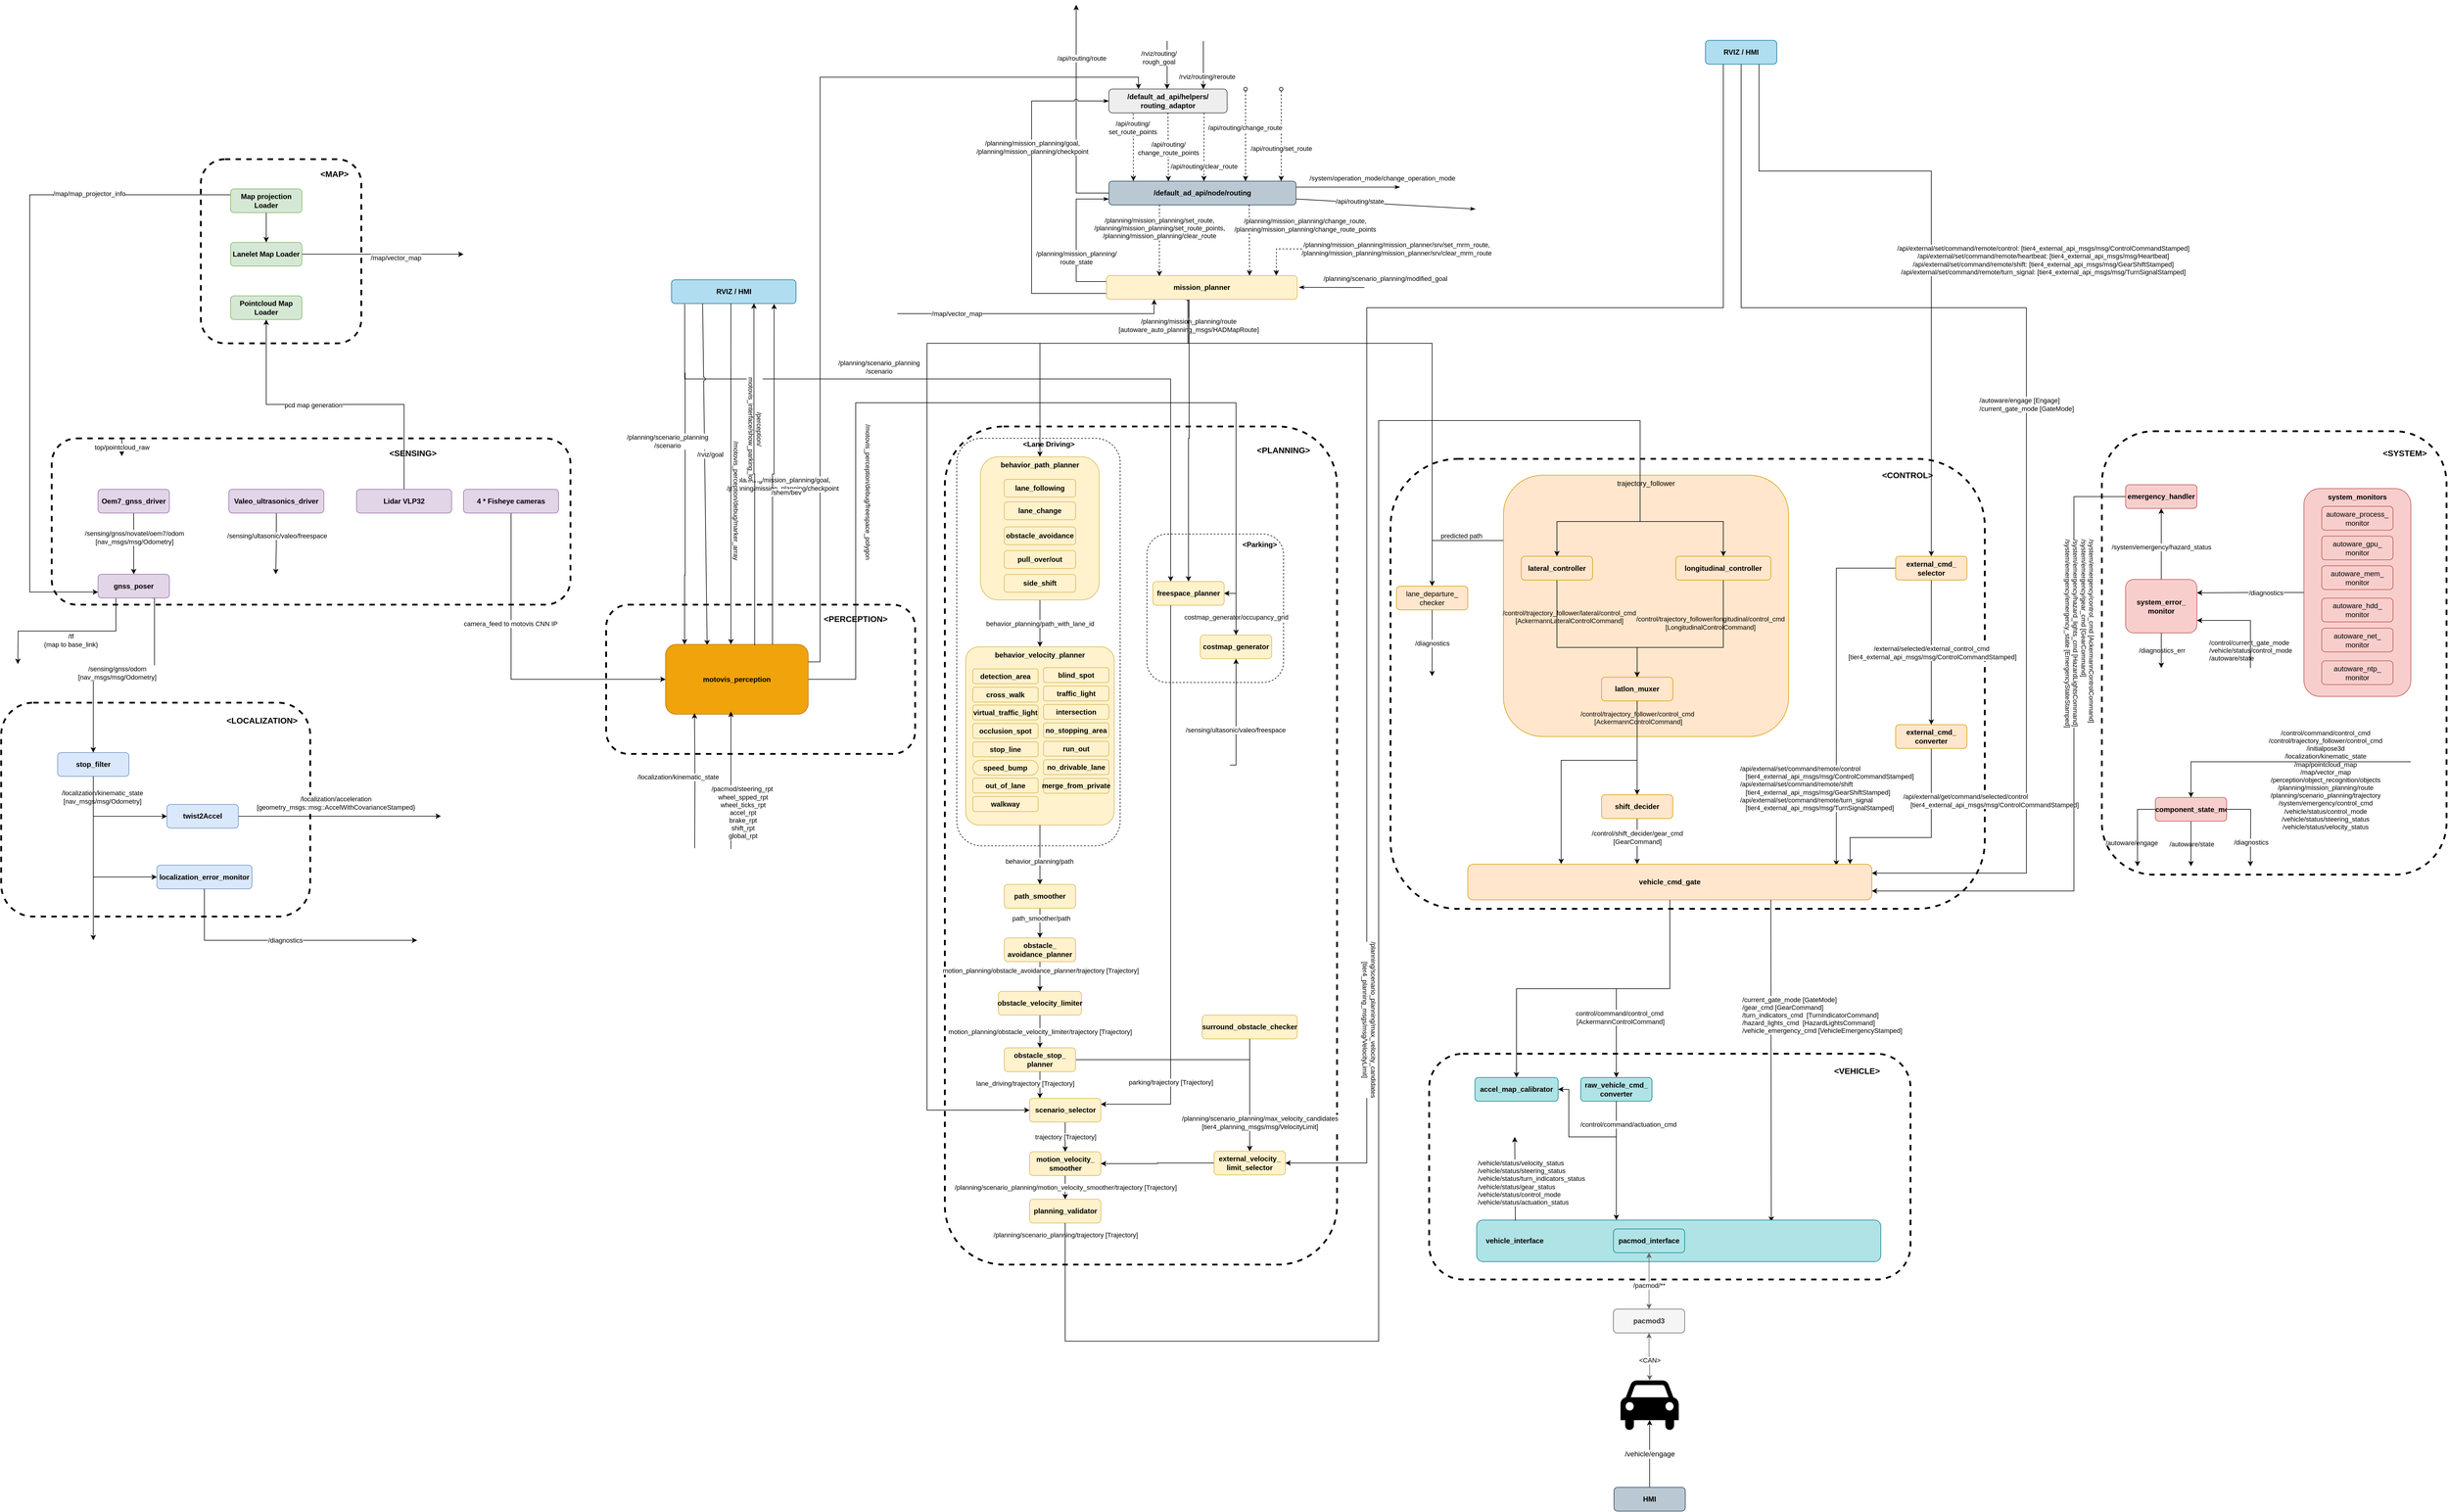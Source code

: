 <mxfile version="23.0.2" type="github">
  <diagram id="D92_dH6H-56m5Iklp3J5" name="Page-1">
    <mxGraphModel dx="4648" dy="3363" grid="1" gridSize="10" guides="1" tooltips="1" connect="1" arrows="1" fold="1" page="1" pageScale="1" pageWidth="850" pageHeight="1100" math="0" shadow="0">
      <root>
        <mxCell id="0" />
        <mxCell id="1" parent="0" />
        <mxCell id="-L_I0hgm7C_JRg4E0hAt-17" style="edgeStyle=orthogonalEdgeStyle;rounded=0;orthogonalLoop=1;jettySize=auto;html=1;exitX=0.432;exitY=1.05;exitDx=0;exitDy=0;entryX=0.5;entryY=0;entryDx=0;entryDy=0;exitPerimeter=0;" edge="1" parent="1" source="PhnyhUWuh0wzEa-d3fqf-10" target="G4T6Q4uRVPxt6Tj0Fxk_-237">
          <mxGeometry relative="1" as="geometry">
            <Array as="points">
              <mxPoint x="-179" y="-750" />
              <mxPoint x="-430" y="-750" />
            </Array>
          </mxGeometry>
        </mxCell>
        <mxCell id="T4uXMFoD5u3B1nQVuzlc-195" value="" style="rounded=1;whiteSpace=wrap;html=1;dashed=1;fillColor=none;strokeWidth=3;comic=0;" parent="1" vertex="1">
          <mxGeometry x="-590" y="-610" width="660" height="1411" as="geometry" />
        </mxCell>
        <mxCell id="PhnyhUWuh0wzEa-d3fqf-36" value="" style="rounded=1;whiteSpace=wrap;html=1;dashed=1;fillColor=none;strokeWidth=3;comic=0;" parent="1" vertex="1">
          <mxGeometry x="-2093" y="-590" width="873" height="280" as="geometry" />
        </mxCell>
        <mxCell id="IbOPMuNpkxzarGe-ctKe-1" value="" style="rounded=1;whiteSpace=wrap;html=1;dashed=1;fillColor=none;strokeWidth=3;comic=0;" parent="1" vertex="1">
          <mxGeometry x="-2178" y="-145" width="520" height="360" as="geometry" />
        </mxCell>
        <mxCell id="dgDgLwtVGSBD31zoPSUn-42" value="" style="rounded=1;whiteSpace=wrap;html=1;dashed=1;fillColor=none;strokeWidth=3;comic=0;" parent="1" vertex="1">
          <mxGeometry x="1357" y="-602" width="580" height="746.5" as="geometry" />
        </mxCell>
        <mxCell id="dgDgLwtVGSBD31zoPSUn-23" value="" style="rounded=1;whiteSpace=wrap;html=1;dashed=1;fillColor=none;strokeWidth=3;comic=0;" parent="1" vertex="1">
          <mxGeometry x="225" y="446" width="810" height="380" as="geometry" />
        </mxCell>
        <mxCell id="T4uXMFoD5u3B1nQVuzlc-206" value="" style="rounded=1;whiteSpace=wrap;html=1;dashed=1;fillColor=none;strokeWidth=3;comic=0;" parent="1" vertex="1">
          <mxGeometry x="160" y="-555.5" width="1000" height="757.5" as="geometry" />
        </mxCell>
        <mxCell id="T4uXMFoD5u3B1nQVuzlc-122" value="" style="rounded=1;whiteSpace=wrap;html=1;dashed=1;fillColor=none;strokeWidth=1;comic=0;" parent="1" vertex="1">
          <mxGeometry x="-250" y="-429" width="230" height="250" as="geometry" />
        </mxCell>
        <mxCell id="-L_I0hgm7C_JRg4E0hAt-4" style="edgeStyle=orthogonalEdgeStyle;rounded=0;orthogonalLoop=1;jettySize=auto;html=1;exitX=0;exitY=0.25;exitDx=0;exitDy=0;entryX=0.5;entryY=0;entryDx=0;entryDy=0;" edge="1" parent="1" source="T4uXMFoD5u3B1nQVuzlc-210" target="-L_I0hgm7C_JRg4E0hAt-2">
          <mxGeometry relative="1" as="geometry">
            <Array as="points">
              <mxPoint x="230" y="-418" />
            </Array>
          </mxGeometry>
        </mxCell>
        <mxCell id="-L_I0hgm7C_JRg4E0hAt-5" value="predicted path" style="edgeLabel;html=1;align=center;verticalAlign=middle;resizable=0;points=[];" vertex="1" connectable="0" parent="-L_I0hgm7C_JRg4E0hAt-4">
          <mxGeometry x="-0.117" y="6" relative="1" as="geometry">
            <mxPoint x="16" y="-14" as="offset" />
          </mxGeometry>
        </mxCell>
        <mxCell id="T4uXMFoD5u3B1nQVuzlc-210" value="trajectory_follower" style="rounded=1;whiteSpace=wrap;html=1;fillColor=#ffe6cc;strokeColor=#d79b00;verticalAlign=top;" parent="1" vertex="1">
          <mxGeometry x="350" y="-528" width="480" height="440" as="geometry" />
        </mxCell>
        <mxCell id="T4uXMFoD5u3B1nQVuzlc-6" value="top/velodyne_packets" style="edgeStyle=elbowEdgeStyle;rounded=0;comic=0;jumpStyle=arc;orthogonalLoop=1;jettySize=auto;elbow=vertical;html=1;exitX=0.5;exitY=1;exitDx=0;exitDy=0;entryX=0.5;entryY=0;entryDx=0;entryDy=0;startArrow=none;startFill=0;endArrow=classic;endFill=1;" parent="1" edge="1">
          <mxGeometry relative="1" as="geometry">
            <mxPoint x="-1830" y="-680.0" as="sourcePoint" />
          </mxGeometry>
        </mxCell>
        <mxCell id="T4uXMFoD5u3B1nQVuzlc-10" value="top/pointcloud_raw" style="edgeStyle=elbowEdgeStyle;rounded=0;comic=0;jumpStyle=arc;orthogonalLoop=1;jettySize=auto;elbow=vertical;html=1;exitX=0.5;exitY=1;exitDx=0;exitDy=0;entryX=0.5;entryY=0;entryDx=0;entryDy=0;startArrow=none;startFill=0;endArrow=classic;endFill=1;" parent="1" edge="1">
          <mxGeometry relative="1" as="geometry">
            <mxPoint x="-1975" y="-560" as="targetPoint" />
            <mxPoint x="-1975" y="-590.0" as="sourcePoint" />
          </mxGeometry>
        </mxCell>
        <mxCell id="PhnyhUWuh0wzEa-d3fqf-35" value="" style="edgeStyle=orthogonalEdgeStyle;rounded=0;orthogonalLoop=1;jettySize=auto;html=1;" parent="1" edge="1">
          <mxGeometry relative="1" as="geometry">
            <mxPoint x="-1830" y="-420.0" as="targetPoint" />
          </mxGeometry>
        </mxCell>
        <mxCell id="T4uXMFoD5u3B1nQVuzlc-17" value="lidar/*/velodyne_packets" style="edgeStyle=elbowEdgeStyle;rounded=0;comic=0;jumpStyle=arc;orthogonalLoop=1;jettySize=auto;elbow=vertical;html=1;exitX=0.5;exitY=1;exitDx=0;exitDy=0;entryX=0.5;entryY=0;entryDx=0;entryDy=0;startArrow=none;startFill=0;endArrow=classic;endFill=1;" parent="1" edge="1">
          <mxGeometry relative="1" as="geometry">
            <mxPoint x="-2000" y="-620.0" as="targetPoint" />
          </mxGeometry>
        </mxCell>
        <mxCell id="T4uXMFoD5u3B1nQVuzlc-19" value="&lt;span style=&quot;color: rgb(0 , 0 , 0) ; font-family: &amp;#34;helvetica&amp;#34; ; font-size: 11px ; font-style: normal ; font-weight: 400 ; letter-spacing: normal ; text-align: center ; text-indent: 0px ; text-transform: none ; word-spacing: 0px ; background-color: rgb(255 , 255 , 255) ; display: inline ; float: none&quot;&gt;*/rectified/pointcloud&lt;/span&gt;" style="edgeStyle=elbowEdgeStyle;rounded=0;comic=0;jumpStyle=arc;orthogonalLoop=1;jettySize=auto;elbow=vertical;html=1;exitX=0.5;exitY=1;exitDx=0;exitDy=0;entryX=0.5;entryY=0;entryDx=0;entryDy=0;startArrow=none;startFill=0;endArrow=classic;endFill=1;" parent="1" edge="1">
          <mxGeometry relative="1" as="geometry">
            <mxPoint x="-2000" y="-380.0" as="sourcePoint" />
          </mxGeometry>
        </mxCell>
        <mxCell id="T4uXMFoD5u3B1nQVuzlc-21" value="&lt;span style=&quot;color: rgb(0 , 0 , 0) ; font-family: &amp;#34;helvetica&amp;#34; ; font-size: 11px ; font-style: normal ; font-weight: 400 ; letter-spacing: normal ; text-align: center ; text-indent: 0px ; text-transform: none ; word-spacing: 0px ; background-color: rgb(255 , 255 , 255) ; display: inline ; float: none&quot;&gt;*/pointcloud_raw&lt;/span&gt;" style="edgeStyle=elbowEdgeStyle;rounded=0;comic=0;jumpStyle=arc;orthogonalLoop=1;jettySize=auto;elbow=vertical;html=1;exitX=0.5;exitY=1;exitDx=0;exitDy=0;entryX=0.5;entryY=0;entryDx=0;entryDy=0;startArrow=none;startFill=0;endArrow=classic;endFill=1;" parent="1" edge="1">
          <mxGeometry relative="1" as="geometry">
            <mxPoint x="-2000" y="-550.0" as="targetPoint" />
          </mxGeometry>
        </mxCell>
        <mxCell id="T4uXMFoD5u3B1nQVuzlc-23" value="&lt;span style=&quot;color: rgb(0 , 0 , 0) ; font-family: &amp;#34;helvetica&amp;#34; ; font-size: 11px ; font-style: normal ; font-weight: 400 ; letter-spacing: normal ; text-align: center ; text-indent: 0px ; text-transform: none ; word-spacing: 0px ; background-color: rgb(255 , 255 , 255) ; display: inline ; float: none&quot;&gt;*/self_cropped/pointcloud&lt;/span&gt;" style="edgeStyle=elbowEdgeStyle;rounded=0;comic=0;jumpStyle=arc;orthogonalLoop=1;jettySize=auto;elbow=vertical;html=1;exitX=0.5;exitY=1;exitDx=0;exitDy=0;entryX=0.5;entryY=0;entryDx=0;entryDy=0;startArrow=none;startFill=0;endArrow=classic;endFill=1;" parent="1" edge="1">
          <mxGeometry relative="1" as="geometry">
            <mxPoint x="-2000" y="-480.0" as="targetPoint" />
          </mxGeometry>
        </mxCell>
        <mxCell id="T4uXMFoD5u3B1nQVuzlc-25" value="&lt;span style=&quot;color: rgb(0 , 0 , 0) ; font-family: &amp;#34;helvetica&amp;#34; ; font-size: 11px ; font-style: normal ; font-weight: 400 ; letter-spacing: normal ; text-align: center ; text-indent: 0px ; text-transform: none ; word-spacing: 0px ; background-color: rgb(255 , 255 , 255) ; display: inline ; float: none&quot;&gt;*/mirror_cropped/pointcloud&lt;/span&gt;" style="edgeStyle=elbowEdgeStyle;rounded=0;comic=0;jumpStyle=arc;orthogonalLoop=1;jettySize=auto;elbow=vertical;html=1;exitX=0.5;exitY=1;exitDx=0;exitDy=0;entryX=0.5;entryY=0;entryDx=0;entryDy=0;startArrow=none;startFill=0;endArrow=classic;endFill=1;" parent="1" edge="1">
          <mxGeometry relative="1" as="geometry">
            <mxPoint x="-2000" y="-410.0" as="targetPoint" />
          </mxGeometry>
        </mxCell>
        <mxCell id="T4uXMFoD5u3B1nQVuzlc-30" style="edgeStyle=elbowEdgeStyle;rounded=0;comic=0;jumpStyle=arc;orthogonalLoop=1;jettySize=auto;elbow=vertical;html=1;entryX=0.5;entryY=0;entryDx=0;entryDy=0;startArrow=none;startFill=0;endArrow=classic;endFill=1;" parent="1" edge="1">
          <mxGeometry relative="1" as="geometry">
            <mxPoint x="-2000" y="-310.0" as="sourcePoint" />
          </mxGeometry>
        </mxCell>
        <mxCell id="YnfKQMemC06d4zFCANop-2" style="edgeStyle=orthogonalEdgeStyle;rounded=0;orthogonalLoop=1;jettySize=auto;html=1;exitX=0.5;exitY=1;exitDx=0;exitDy=0;entryX=0.5;entryY=0;entryDx=0;entryDy=0;" parent="1" source="T4uXMFoD5u3B1nQVuzlc-34" target="YnfKQMemC06d4zFCANop-1" edge="1">
          <mxGeometry relative="1" as="geometry" />
        </mxCell>
        <mxCell id="YnfKQMemC06d4zFCANop-3" value="/sensing/gnss/novatel/oem7/odom&lt;br style=&quot;border-color: var(--border-color);&quot;&gt;[nav_msgs/msg/Odometry]" style="edgeLabel;html=1;align=center;verticalAlign=middle;resizable=0;points=[];" parent="YnfKQMemC06d4zFCANop-2" vertex="1" connectable="0">
          <mxGeometry x="-0.214" y="1" relative="1" as="geometry">
            <mxPoint as="offset" />
          </mxGeometry>
        </mxCell>
        <object label="&lt;b&gt;Oem7_gnss_driver&lt;/b&gt;" desc="MGRS座標系への変換" tooltip="gnssのdriverです" id="T4uXMFoD5u3B1nQVuzlc-34">
          <mxCell style="rounded=1;whiteSpace=wrap;html=1;comic=0;strokeColor=#9673a6;fillColor=#e1d5e7;sketch=0;" parent="1" vertex="1">
            <mxGeometry x="-2015" y="-504.25" width="120" height="40" as="geometry" />
          </mxCell>
        </object>
        <mxCell id="dgDgLwtVGSBD31zoPSUn-20" style="edgeStyle=orthogonalEdgeStyle;rounded=0;orthogonalLoop=1;jettySize=auto;html=1;exitX=0.5;exitY=1;exitDx=0;exitDy=0;entryX=0.5;entryY=0;entryDx=0;entryDy=0;fontSize=12;fontColor=#000000;" parent="1" edge="1">
          <mxGeometry relative="1" as="geometry">
            <mxPoint x="-1620" y="-690" as="sourcePoint" />
          </mxGeometry>
        </mxCell>
        <mxCell id="T4uXMFoD5u3B1nQVuzlc-56" value="/tf&lt;br&gt;(map to base_link)" style="edgeStyle=orthogonalEdgeStyle;rounded=0;comic=0;jumpStyle=arc;orthogonalLoop=1;jettySize=auto;html=1;startArrow=none;startFill=0;endArrow=classic;endFill=1;exitX=0.25;exitY=1;exitDx=0;exitDy=0;" parent="1" source="YnfKQMemC06d4zFCANop-1" edge="1">
          <mxGeometry x="-0.052" y="16" relative="1" as="geometry">
            <mxPoint x="-2150" y="-210" as="targetPoint" />
            <mxPoint x="-1965" y="-571" as="sourcePoint" />
            <Array as="points" />
            <mxPoint x="-1" as="offset" />
          </mxGeometry>
        </mxCell>
        <mxCell id="T4uXMFoD5u3B1nQVuzlc-57" value="/localization/kinematic_state&lt;br&gt;[nav_msgs/msg/Odometry]" style="edgeStyle=orthogonalEdgeStyle;rounded=0;orthogonalLoop=1;jettySize=auto;html=1;exitX=0.5;exitY=1;exitDx=0;exitDy=0;comic=0;" parent="1" source="T4uXMFoD5u3B1nQVuzlc-58" edge="1">
          <mxGeometry x="-0.75" y="15" relative="1" as="geometry">
            <mxPoint x="-2023" y="255" as="targetPoint" />
            <Array as="points">
              <mxPoint x="-2023" y="15" />
            </Array>
            <mxPoint as="offset" />
          </mxGeometry>
        </mxCell>
        <mxCell id="IbOPMuNpkxzarGe-ctKe-7" style="edgeStyle=orthogonalEdgeStyle;rounded=0;orthogonalLoop=1;jettySize=auto;html=1;exitX=0.5;exitY=1;exitDx=0;exitDy=0;entryX=0;entryY=0.5;entryDx=0;entryDy=0;" parent="1" source="T4uXMFoD5u3B1nQVuzlc-58" target="T4uXMFoD5u3B1nQVuzlc-59" edge="1">
          <mxGeometry relative="1" as="geometry">
            <Array as="points">
              <mxPoint x="-2023" y="149" />
            </Array>
          </mxGeometry>
        </mxCell>
        <UserObject label="&lt;b&gt;stop_filter&lt;/b&gt;" tooltip="Overwrite vx=0 and wz=0 when the vehicle wheel speed is zero to indicate the stop condition." link="https://github.com/autowarefoundation/autoware.universe/tree/main/localization/stop_filter#stop_filter" linkTarget="_blank" id="T4uXMFoD5u3B1nQVuzlc-58">
          <mxCell style="rounded=1;whiteSpace=wrap;html=1;comic=0;fillColor=#dae8fc;strokeColor=#6c8ebf;sketch=0;" parent="1" vertex="1">
            <mxGeometry x="-2083" y="-61" width="120" height="40" as="geometry" />
          </mxCell>
        </UserObject>
        <UserObject label="&lt;b&gt;localization_error_monitor&lt;/b&gt;" tooltip="" link="https://github.com/autowarefoundation/autoware.universe/tree/main/localization/localization_error_monitor#localization_error_monitor" linkTarget="_blank" id="T4uXMFoD5u3B1nQVuzlc-59">
          <mxCell style="rounded=1;whiteSpace=wrap;html=1;comic=0;fillColor=#dae8fc;strokeColor=#6c8ebf;sketch=0;" parent="1" vertex="1">
            <mxGeometry x="-1916" y="128.5" width="160" height="40" as="geometry" />
          </mxCell>
        </UserObject>
        <mxCell id="T4uXMFoD5u3B1nQVuzlc-61" value="/diagnostics" style="edgeStyle=orthogonalEdgeStyle;rounded=0;orthogonalLoop=1;jettySize=auto;html=1;exitX=0.5;exitY=1;exitDx=0;exitDy=0;comic=0;" parent="1" source="T4uXMFoD5u3B1nQVuzlc-59" edge="1">
          <mxGeometry relative="1" as="geometry">
            <mxPoint x="-1478" y="255" as="targetPoint" />
            <mxPoint x="-2026" y="375" as="sourcePoint" />
            <mxPoint as="offset" />
            <Array as="points">
              <mxPoint x="-1718" y="255" />
              <mxPoint x="-1478" y="255" />
            </Array>
          </mxGeometry>
        </mxCell>
        <mxCell id="T4uXMFoD5u3B1nQVuzlc-62" value="/sensing/gnss/odom&lt;br&gt;[nav_msgs/msg/Odometry]" style="edgeStyle=orthogonalEdgeStyle;rounded=0;comic=0;jumpStyle=arc;orthogonalLoop=1;jettySize=auto;html=1;startArrow=none;startFill=0;endArrow=classic;endFill=1;entryX=0.5;entryY=0;entryDx=0;entryDy=0;exitX=0.75;exitY=1;exitDx=0;exitDy=0;" parent="1" source="YnfKQMemC06d4zFCANop-1" target="T4uXMFoD5u3B1nQVuzlc-58" edge="1">
          <mxGeometry x="0.027" y="5" relative="1" as="geometry">
            <mxPoint x="-1835" y="-151" as="targetPoint" />
            <mxPoint x="-1925" y="-581" as="sourcePoint" />
            <Array as="points">
              <mxPoint x="-1920" y="-321" />
              <mxPoint x="-1920" y="-200" />
              <mxPoint x="-2023" y="-200" />
            </Array>
            <mxPoint as="offset" />
          </mxGeometry>
        </mxCell>
        <mxCell id="T4uXMFoD5u3B1nQVuzlc-109" value="&lt;b&gt;&amp;lt;Parking&amp;gt;&lt;/b&gt;" style="text;html=1;strokeColor=none;fillColor=none;align=center;verticalAlign=middle;whiteSpace=wrap;rounded=0;dashed=1;comic=0;" parent="1" vertex="1">
          <mxGeometry x="-100" y="-421" width="80" height="20" as="geometry" />
        </mxCell>
        <UserObject label="&lt;b&gt;costmap_generator&lt;/b&gt;" tooltip="障害物点群や地図の走行可能エリアの情報から、駐車プランナー用のコストマップを生成する。" link="https://github.com/autowarefoundation/autoware.universe/tree/main/planning/costmap_generator#costmap_generator" linkTarget="_blank" id="T4uXMFoD5u3B1nQVuzlc-111">
          <mxCell style="rounded=1;whiteSpace=wrap;html=1;comic=0;fillColor=#fff2cc;strokeColor=#d6b656;sketch=0;shadow=0;" parent="1" vertex="1">
            <mxGeometry x="-160" y="-259" width="120" height="40" as="geometry" />
          </mxCell>
        </UserObject>
        <mxCell id="T4uXMFoD5u3B1nQVuzlc-119" value="/planning/mission_planning/route&lt;br&gt;[autoware_auto_planning_msgs/HADMapRoute]" style="edgeStyle=orthogonalEdgeStyle;rounded=0;comic=0;orthogonalLoop=1;jettySize=auto;html=1;entryX=0.5;entryY=0;entryDx=0;entryDy=0;startArrow=none;startFill=0;jumpStyle=none;" parent="1" source="PhnyhUWuh0wzEa-d3fqf-10" target="T4uXMFoD5u3B1nQVuzlc-121" edge="1">
          <mxGeometry x="-0.815" y="-1" relative="1" as="geometry">
            <Array as="points">
              <mxPoint x="-179" y="-590" />
              <mxPoint x="-180" y="-590" />
            </Array>
            <mxPoint as="offset" />
            <mxPoint x="-180" y="-740" as="sourcePoint" />
          </mxGeometry>
        </mxCell>
        <UserObject label="&lt;b&gt;freespace_planner&lt;/b&gt;" tooltip="コストマップとゴールから、自車の走行ルートを計算する。いまはHA*を使ってる。" link="https://github.com/autowarefoundation/autoware.universe/tree/main/planning/freespace_planner#the-freespace_planner" linkTarget="_blank" id="T4uXMFoD5u3B1nQVuzlc-121">
          <mxCell style="rounded=1;whiteSpace=wrap;html=1;comic=0;fillColor=#fff2cc;strokeColor=#d6b656;sketch=0;shadow=0;" parent="1" vertex="1">
            <mxGeometry x="-240" y="-349" width="120" height="40" as="geometry" />
          </mxCell>
        </UserObject>
        <mxCell id="T4uXMFoD5u3B1nQVuzlc-123" value="costmap_generator/occupancy_grid" style="edgeStyle=orthogonalEdgeStyle;rounded=0;comic=0;orthogonalLoop=1;jettySize=auto;html=1;startArrow=none;startFill=0;orthogonal=1;entryX=1;entryY=0.5;entryDx=0;entryDy=0;exitX=0.5;exitY=0;exitDx=0;exitDy=0;" parent="1" source="T4uXMFoD5u3B1nQVuzlc-111" target="T4uXMFoD5u3B1nQVuzlc-121" edge="1">
          <mxGeometry x="-0.333" relative="1" as="geometry">
            <mxPoint x="-130" y="-254" as="sourcePoint" />
            <mxPoint as="offset" />
          </mxGeometry>
        </mxCell>
        <mxCell id="T4uXMFoD5u3B1nQVuzlc-126" value="&lt;span style=&quot;color: rgb(0, 0, 0); font-family: helvetica; font-size: 11px; font-style: normal; font-weight: 400; letter-spacing: normal; text-align: center; text-indent: 0px; text-transform: none; word-spacing: 0px; background-color: rgb(255, 255, 255); display: inline; float: none;&quot;&gt;parking/trajectory [Trajectory]&lt;/span&gt;" style="edgeStyle=orthogonalEdgeStyle;rounded=0;orthogonalLoop=1;jettySize=auto;html=1;entryX=1;entryY=0.25;entryDx=0;entryDy=0;" parent="1" target="G4T6Q4uRVPxt6Tj0Fxk_-230" edge="1">
          <mxGeometry x="0.676" relative="1" as="geometry">
            <mxPoint x="-180" y="-99" as="targetPoint" />
            <Array as="points">
              <mxPoint x="-210" y="-309" />
              <mxPoint x="-210" y="531" />
            </Array>
            <mxPoint as="offset" />
            <mxPoint x="-210" y="-309" as="sourcePoint" />
          </mxGeometry>
        </mxCell>
        <mxCell id="T4uXMFoD5u3B1nQVuzlc-128" value="/diagnostics" style="edgeStyle=orthogonalEdgeStyle;rounded=0;orthogonalLoop=1;jettySize=auto;html=1;entryX=1;entryY=0.25;entryDx=0;entryDy=0;comic=0;" parent="1" source="T4uXMFoD5u3B1nQVuzlc-184" target="T4uXMFoD5u3B1nQVuzlc-192" edge="1">
          <mxGeometry x="-0.289" relative="1" as="geometry">
            <mxPoint as="offset" />
          </mxGeometry>
        </mxCell>
        <mxCell id="T4uXMFoD5u3B1nQVuzlc-129" value="&lt;div style=&quot;text-align: left&quot;&gt;/autoware/engage&amp;nbsp;[Engage]&lt;/div&gt;&lt;div style=&quot;text-align: left&quot;&gt;/current_gate_mode [GateMode]&lt;/div&gt;" style="edgeStyle=orthogonalEdgeStyle;rounded=0;comic=0;sketch=0;jumpStyle=arc;orthogonalLoop=1;jettySize=auto;html=1;exitX=1;exitY=0.25;exitDx=0;exitDy=0;endArrow=none;endFill=0;startArrow=classic;startFill=1;entryX=0.5;entryY=1;entryDx=0;entryDy=0;" parent="1" source="T4uXMFoD5u3B1nQVuzlc-160" target="dgDgLwtVGSBD31zoPSUn-39" edge="1">
          <mxGeometry x="-0.001" relative="1" as="geometry">
            <mxPoint x="690" y="475" as="targetPoint" />
            <mxPoint y="1" as="offset" />
            <Array as="points">
              <mxPoint x="1230" y="142" />
              <mxPoint x="1230" y="-810" />
              <mxPoint x="750" y="-810" />
            </Array>
          </mxGeometry>
        </mxCell>
        <mxCell id="T4uXMFoD5u3B1nQVuzlc-132" style="edgeStyle=orthogonalEdgeStyle;rounded=0;orthogonalLoop=1;jettySize=auto;html=1;entryX=0.5;entryY=0;entryDx=0;entryDy=0;exitX=0.75;exitY=1;exitDx=0;exitDy=0;" parent="1" source="dgDgLwtVGSBD31zoPSUn-39" target="T4uXMFoD5u3B1nQVuzlc-171" edge="1">
          <mxGeometry relative="1" as="geometry">
            <mxPoint x="690" y="-160" as="sourcePoint" />
            <Array as="points">
              <mxPoint x="780" y="-1040" />
              <mxPoint x="1070" y="-1040" />
            </Array>
          </mxGeometry>
        </mxCell>
        <mxCell id="T4uXMFoD5u3B1nQVuzlc-133" value="&lt;span style=&quot;text-align: left&quot;&gt;/api/external/set/command/remote/control: [tier4_external_api_msgs/msg/ControlCommandStamped]&lt;/span&gt;&lt;br style=&quot;text-align: left&quot;&gt;&lt;span style=&quot;text-align: left&quot;&gt;/api/external/set/command/remote/heartbeat: [tier4_external_api_msgs/msg/Heartbeat]&lt;/span&gt;&lt;br style=&quot;text-align: left&quot;&gt;&lt;span style=&quot;text-align: left&quot;&gt;/api/external/set/command/remote/shift: [tier4_external_api_msgs/msg/GearShiftStamped]&lt;/span&gt;&lt;br style=&quot;text-align: left&quot;&gt;&lt;span style=&quot;text-align: left&quot;&gt;/api/external/set/command/remote/turn_signal: [tier4_external_api_msgs/msg/TurnSignalStamped]&lt;/span&gt;" style="edgeLabel;html=1;align=center;verticalAlign=middle;resizable=0;points=[];fontSize=11;fontColor=default;rotation=0;" parent="T4uXMFoD5u3B1nQVuzlc-132" vertex="1" connectable="0">
          <mxGeometry x="-0.257" y="-1" relative="1" as="geometry">
            <mxPoint x="242" y="149" as="offset" />
          </mxGeometry>
        </mxCell>
        <mxCell id="T4uXMFoD5u3B1nQVuzlc-135" style="edgeStyle=orthogonalEdgeStyle;rounded=0;orthogonalLoop=1;jettySize=auto;html=1;exitX=0.5;exitY=1;exitDx=0;exitDy=0;entryX=0.5;entryY=0;entryDx=0;entryDy=0;labelBackgroundColor=none;fontColor=default;" parent="1" source="T4uXMFoD5u3B1nQVuzlc-154" target="T4uXMFoD5u3B1nQVuzlc-164" edge="1">
          <mxGeometry relative="1" as="geometry" />
        </mxCell>
        <mxCell id="T4uXMFoD5u3B1nQVuzlc-136" value="&lt;b&gt;accel_map_calibrator&lt;/b&gt;" style="rounded=1;whiteSpace=wrap;html=1;fillColor=#b0e3e6;strokeColor=#0e8088;" parent="1" vertex="1">
          <mxGeometry x="302" y="486" width="140" height="40" as="geometry" />
        </mxCell>
        <mxCell id="T4uXMFoD5u3B1nQVuzlc-138" style="edgeStyle=orthogonalEdgeStyle;rounded=0;orthogonalLoop=1;jettySize=auto;html=1;entryX=1;entryY=0.5;entryDx=0;entryDy=0;labelBackgroundColor=none;fontColor=default;exitX=0.5;exitY=1;exitDx=0;exitDy=0;" parent="1" source="T4uXMFoD5u3B1nQVuzlc-175" target="T4uXMFoD5u3B1nQVuzlc-136" edge="1">
          <mxGeometry relative="1" as="geometry">
            <Array as="points">
              <mxPoint x="540" y="586" />
              <mxPoint x="460" y="586" />
              <mxPoint x="460" y="506" />
            </Array>
          </mxGeometry>
        </mxCell>
        <mxCell id="T4uXMFoD5u3B1nQVuzlc-139" style="edgeStyle=orthogonalEdgeStyle;rounded=0;orthogonalLoop=1;jettySize=auto;html=1;entryX=0.912;entryY=0.039;entryDx=0;entryDy=0;entryPerimeter=0;labelBackgroundColor=default;fontColor=default;" parent="1" source="T4uXMFoD5u3B1nQVuzlc-171" target="T4uXMFoD5u3B1nQVuzlc-160" edge="1">
          <mxGeometry relative="1" as="geometry">
            <Array as="points">
              <mxPoint x="910" y="-371" />
            </Array>
          </mxGeometry>
        </mxCell>
        <mxCell id="T4uXMFoD5u3B1nQVuzlc-140" value="&lt;div style=&quot;text-align: left&quot;&gt;&lt;font style=&quot;font-size: 11px&quot;&gt;/api/external/set/command/remote/control&amp;nbsp;&lt;br&gt;&lt;/font&gt;&lt;/div&gt;&lt;div style=&quot;text-align: left&quot;&gt;&lt;font style=&quot;font-size: 11px&quot;&gt;&amp;nbsp; &amp;nbsp;[tier4_external_api_msgs/msg/ControlCommandStamped]&lt;/font&gt;&lt;/div&gt;&lt;div style=&quot;text-align: left&quot;&gt;&lt;font style=&quot;font-size: 11px&quot;&gt;/api/external/set/command/remote/shift&lt;/font&gt;&lt;/div&gt;&lt;div style=&quot;text-align: left&quot;&gt;&lt;font style=&quot;font-size: 11px&quot;&gt;&amp;nbsp; &amp;nbsp;[tier4_external_api_msgs/msg/GearShiftStamped]&lt;/font&gt;&lt;/div&gt;&lt;div style=&quot;text-align: left&quot;&gt;&lt;font style=&quot;font-size: 11px&quot;&gt;/api/external/set/command/remote/turn_signal&lt;/font&gt;&lt;/div&gt;&lt;div style=&quot;text-align: left&quot;&gt;&lt;font style=&quot;font-size: 11px&quot;&gt;&amp;nbsp; &amp;nbsp;[tier4_external_api_msgs/msg/TurnSignalStamped]&lt;/font&gt;&lt;/div&gt;" style="edgeLabel;html=1;align=center;verticalAlign=middle;resizable=0;points=[];fontColor=default;labelBackgroundColor=#FFFFFF;" parent="T4uXMFoD5u3B1nQVuzlc-139" vertex="1" connectable="0">
          <mxGeometry x="0.069" y="3" relative="1" as="geometry">
            <mxPoint x="-19" y="149" as="offset" />
          </mxGeometry>
        </mxCell>
        <mxCell id="T4uXMFoD5u3B1nQVuzlc-141" style="edgeStyle=orthogonalEdgeStyle;rounded=0;orthogonalLoop=1;jettySize=auto;html=1;labelBackgroundColor=default;fontColor=default;entryX=0.946;entryY=-0.002;entryDx=0;entryDy=0;entryPerimeter=0;" parent="1" source="T4uXMFoD5u3B1nQVuzlc-165" target="T4uXMFoD5u3B1nQVuzlc-160" edge="1">
          <mxGeometry relative="1" as="geometry">
            <mxPoint x="1030" y="122" as="targetPoint" />
            <Array as="points">
              <mxPoint x="1070" y="82" />
              <mxPoint x="933" y="82" />
            </Array>
          </mxGeometry>
        </mxCell>
        <mxCell id="T4uXMFoD5u3B1nQVuzlc-142" value="&lt;div style=&quot;text-align: left&quot;&gt;/api/external/get/command/selected/control&lt;/div&gt;&amp;nbsp; &amp;nbsp; [tier4_external_api_msgs/msg/ControlCommandStamped]" style="edgeLabel;html=1;align=center;verticalAlign=middle;resizable=0;points=[];fontColor=default;" parent="T4uXMFoD5u3B1nQVuzlc-141" vertex="1" connectable="0">
          <mxGeometry x="0.017" y="6" relative="1" as="geometry">
            <mxPoint x="118" y="-68" as="offset" />
          </mxGeometry>
        </mxCell>
        <mxCell id="dgDgLwtVGSBD31zoPSUn-50" value="/vehicle/engage" style="edgeStyle=orthogonalEdgeStyle;rounded=0;orthogonalLoop=1;jettySize=auto;html=1;exitX=0.5;exitY=0;exitDx=0;exitDy=0;entryX=0.5;entryY=0.775;entryDx=0;entryDy=0;entryPerimeter=0;fontSize=12;fontColor=#000000;" parent="1" source="T4uXMFoD5u3B1nQVuzlc-145" target="dgDgLwtVGSBD31zoPSUn-47" edge="1">
          <mxGeometry relative="1" as="geometry" />
        </mxCell>
        <mxCell id="T4uXMFoD5u3B1nQVuzlc-145" value="&lt;b&gt;HMI&lt;/b&gt;" style="rounded=1;whiteSpace=wrap;html=1;fillColor=#bac8d3;strokeColor=#23445d;" parent="1" vertex="1">
          <mxGeometry x="536" y="1176" width="120" height="40" as="geometry" />
        </mxCell>
        <mxCell id="T4uXMFoD5u3B1nQVuzlc-151" value="&lt;div style=&quot;text-align: left&quot;&gt;&lt;span&gt;/control/current_gate_mode&lt;/span&gt;&lt;/div&gt;&lt;div style=&quot;text-align: left&quot;&gt;&lt;span&gt;/vehicle/status/control_mode&lt;/span&gt;&lt;/div&gt;&lt;div style=&quot;text-align: left&quot;&gt;&lt;span&gt;/autoware/state&lt;/span&gt;&lt;/div&gt;" style="endArrow=classic;html=1;rounded=0;labelBackgroundColor=none;jumpStyle=arc;" parent="1" edge="1">
          <mxGeometry x="-0.652" width="50" height="50" relative="1" as="geometry">
            <mxPoint x="1607" y="-203.5" as="sourcePoint" />
            <mxPoint x="1517" y="-283.5" as="targetPoint" />
            <Array as="points">
              <mxPoint x="1607" y="-283.5" />
            </Array>
            <mxPoint as="offset" />
          </mxGeometry>
        </mxCell>
        <mxCell id="T4uXMFoD5u3B1nQVuzlc-152" value="/diagnostics_err" style="edgeStyle=orthogonalEdgeStyle;rounded=0;jumpStyle=arc;orthogonalLoop=1;jettySize=auto;html=1;labelBackgroundColor=none;" parent="1" source="T4uXMFoD5u3B1nQVuzlc-192" edge="1">
          <mxGeometry relative="1" as="geometry">
            <mxPoint x="1457" y="-203.5" as="targetPoint" />
          </mxGeometry>
        </mxCell>
        <UserObject label="&lt;b&gt;latlon_muxer&lt;/b&gt;" link="https://github.com/autowarefoundation/autoware.universe/blob/main/control/trajectory_follower_nodes/design/trajectory_follower-design.md#trajectory-follower-nodes" tooltip="縦横を分けて計算された制御コマンドを統合して出力します" linkTarget="_blank" id="T4uXMFoD5u3B1nQVuzlc-154">
          <mxCell style="rounded=1;whiteSpace=wrap;html=1;comic=0;fillColor=#ffe6cc;strokeColor=#d79b00;sketch=0;glass=0;shadow=0;" parent="1" vertex="1">
            <mxGeometry x="515" y="-188" width="120" height="40" as="geometry" />
          </mxCell>
        </UserObject>
        <mxCell id="T4uXMFoD5u3B1nQVuzlc-155" value="&lt;div&gt;&amp;nbsp;/control/trajectory_follower/lateral/control_cmd&lt;/div&gt;&lt;div&gt;&amp;nbsp;[AckermannLateralControlCommand]&lt;/div&gt;&lt;div&gt;&lt;br&gt;&lt;/div&gt;" style="edgeStyle=orthogonalEdgeStyle;rounded=0;comic=0;orthogonalLoop=1;jettySize=auto;html=1;entryX=0.5;entryY=0;entryDx=0;entryDy=0;labelBackgroundColor=none;" parent="1" source="T4uXMFoD5u3B1nQVuzlc-158" target="T4uXMFoD5u3B1nQVuzlc-154" edge="1">
          <mxGeometry x="-0.54" y="19" relative="1" as="geometry">
            <Array as="points">
              <mxPoint x="440" y="-238" />
              <mxPoint x="575" y="-238" />
              <mxPoint x="575" y="-205" />
            </Array>
            <mxPoint as="offset" />
          </mxGeometry>
        </mxCell>
        <mxCell id="T4uXMFoD5u3B1nQVuzlc-156" value="/control/trajectory_follower/longitudinal/control_cmd&lt;br&gt;[LongitudinalControlCommand]" style="edgeStyle=orthogonalEdgeStyle;rounded=0;comic=0;orthogonalLoop=1;jettySize=auto;html=1;entryX=0.5;entryY=0;entryDx=0;entryDy=0;labelBackgroundColor=none;startArrow=none;exitX=0.5;exitY=1;exitDx=0;exitDy=0;" parent="1" source="T4uXMFoD5u3B1nQVuzlc-159" target="T4uXMFoD5u3B1nQVuzlc-154" edge="1">
          <mxGeometry x="-0.534" y="-22" relative="1" as="geometry">
            <mxPoint x="770" y="-68" as="targetPoint" />
            <Array as="points">
              <mxPoint x="720" y="-238" />
              <mxPoint x="575" y="-238" />
              <mxPoint x="575" y="-205" />
            </Array>
            <mxPoint as="offset" />
            <mxPoint x="699" y="-178" as="sourcePoint" />
          </mxGeometry>
        </mxCell>
        <mxCell id="T4uXMFoD5u3B1nQVuzlc-157" value="&lt;div&gt;/control/trajectory_follower/control_cmd&lt;/div&gt;&lt;div&gt;&amp;nbsp;[AckermannControlCommand]&lt;/div&gt;&lt;div&gt;&lt;br&gt;&lt;/div&gt;" style="edgeStyle=orthogonalEdgeStyle;rounded=0;comic=0;orthogonalLoop=1;jettySize=auto;html=1;entryX=0.231;entryY=-0.007;entryDx=0;entryDy=0;entryPerimeter=0;exitX=0.5;exitY=1;exitDx=0;exitDy=0;fillColor=none;fontColor=default;labelBackgroundColor=none;" parent="1" source="T4uXMFoD5u3B1nQVuzlc-154" target="T4uXMFoD5u3B1nQVuzlc-160" edge="1">
          <mxGeometry x="-0.825" relative="1" as="geometry">
            <mxPoint x="621" y="-8" as="sourcePoint" />
            <mxPoint x="621" y="62" as="targetPoint" />
            <mxPoint as="offset" />
            <Array as="points">
              <mxPoint x="575" y="-48" />
              <mxPoint x="447" y="-48" />
            </Array>
          </mxGeometry>
        </mxCell>
        <UserObject label="&lt;b&gt;lateral_controller&lt;/b&gt;" link="https://github.com/autowarefoundation/autoware.universe/blob/main/control/trajectory_follower_nodes/design/trajectory_follower-design.md#trajectory-follower-nodes" tooltip="経路追従のための目標ステア角とステア角速度を計算します。目標速度と加速度は経路に埋め込まれた値をそのまま出力します。" linkTarget="_blank" id="T4uXMFoD5u3B1nQVuzlc-158">
          <mxCell style="rounded=1;whiteSpace=wrap;html=1;comic=0;fillColor=#ffe6cc;strokeColor=#d79b00;sketch=0;glass=0;shadow=0;" parent="1" vertex="1">
            <mxGeometry x="380" y="-391.5" width="120" height="40" as="geometry" />
          </mxCell>
        </UserObject>
        <UserObject label="&lt;b&gt;longitudinal_controller&lt;/b&gt;" link="https://github.com/autowarefoundation/autoware.universe/blob/main/control/trajectory_follower_nodes/design/trajectory_follower-design.md#trajectory-follower-nodes" tooltip="経路の目標速度に沿うための目標加速度を計算します。遅延補正や停止時のブレーキ抜き操作も行います。" linkTarget="_blank" id="T4uXMFoD5u3B1nQVuzlc-159">
          <mxCell style="rounded=1;whiteSpace=wrap;html=1;comic=0;fillColor=#ffe6cc;strokeColor=#d79b00;sketch=0;glass=0;shadow=0;" parent="1" vertex="1">
            <mxGeometry x="640" y="-391.5" width="160" height="40" as="geometry" />
          </mxCell>
        </UserObject>
        <mxCell id="G4T6Q4uRVPxt6Tj0Fxk_-78" style="edgeStyle=orthogonalEdgeStyle;rounded=0;orthogonalLoop=1;jettySize=auto;html=1;exitX=0.5;exitY=1;exitDx=0;exitDy=0;entryX=0.5;entryY=0;entryDx=0;entryDy=0;" parent="1" source="T4uXMFoD5u3B1nQVuzlc-160" target="T4uXMFoD5u3B1nQVuzlc-136" edge="1">
          <mxGeometry relative="1" as="geometry" />
        </mxCell>
        <UserObject label="&lt;b&gt;vehicle_cmd_gate&lt;/b&gt;" link="https://github.com/autowarefoundation/autoware.universe/tree/main/control/vehicle_cmd_gate#vehicle_cmd_gate" tooltip="指示モードに応じて、複数のコマンドの中から後段に渡すコマンドを選択します。" linkTarget="_blank" id="T4uXMFoD5u3B1nQVuzlc-160">
          <mxCell style="rounded=1;whiteSpace=wrap;html=1;comic=0;fillColor=#ffe6cc;strokeColor=#d79b00;sketch=0;glass=0;shadow=0;" parent="1" vertex="1">
            <mxGeometry x="290" y="127" width="680" height="60" as="geometry" />
          </mxCell>
        </UserObject>
        <mxCell id="T4uXMFoD5u3B1nQVuzlc-161" value="" style="edgeStyle=orthogonalEdgeStyle;rounded=0;comic=0;orthogonalLoop=1;jettySize=auto;html=1;entryX=0.5;entryY=0;entryDx=0;entryDy=0;" parent="1" source="T4uXMFoD5u3B1nQVuzlc-160" target="T4uXMFoD5u3B1nQVuzlc-175" edge="1">
          <mxGeometry relative="1" as="geometry">
            <mxPoint x="540" y="170" as="sourcePoint" />
            <mxPoint x="707" y="775" as="targetPoint" />
            <Array as="points" />
          </mxGeometry>
        </mxCell>
        <mxCell id="T4uXMFoD5u3B1nQVuzlc-162" value="control/command/control_cmd&lt;br&gt;&amp;nbsp;[AckermannControlCommand]" style="edgeLabel;html=1;align=center;verticalAlign=middle;resizable=0;points=[];comic=0;" parent="T4uXMFoD5u3B1nQVuzlc-161" vertex="1" connectable="0">
          <mxGeometry x="0.711" relative="1" as="geometry">
            <mxPoint x="5" y="-45" as="offset" />
          </mxGeometry>
        </mxCell>
        <mxCell id="T4uXMFoD5u3B1nQVuzlc-163" value="/control/shift_decider/gear_cmd&lt;br&gt;[GearCommand]" style="edgeStyle=orthogonalEdgeStyle;rounded=0;comic=0;orthogonalLoop=1;jettySize=auto;html=1;exitX=0.5;exitY=1;exitDx=0;exitDy=0;entryX=0.419;entryY=-0.005;entryDx=0;entryDy=0;entryPerimeter=0;" parent="1" source="T4uXMFoD5u3B1nQVuzlc-164" target="T4uXMFoD5u3B1nQVuzlc-160" edge="1">
          <mxGeometry x="-0.166" relative="1" as="geometry">
            <Array as="points">
              <mxPoint x="575" y="82" />
              <mxPoint x="575" y="82" />
            </Array>
            <mxPoint x="630" y="132" as="targetPoint" />
            <mxPoint as="offset" />
          </mxGeometry>
        </mxCell>
        <UserObject label="&lt;b&gt;shift_decider&lt;/b&gt;" link="https://github.com/autowarefoundation/autoware.universe/tree/main/control/shift_decider#shift-decider" tooltip="制御出力に応じてギア変更のコマンドを出力します" linkTarget="_blank" id="T4uXMFoD5u3B1nQVuzlc-164">
          <mxCell style="rounded=1;whiteSpace=wrap;html=1;comic=0;fillColor=#ffe6cc;strokeColor=#d79b00;sketch=0;glass=0;shadow=0;" parent="1" vertex="1">
            <mxGeometry x="515" y="10" width="120" height="40" as="geometry" />
          </mxCell>
        </UserObject>
        <UserObject label="&lt;b&gt;external_cmd_&lt;/b&gt;&lt;br&gt;&lt;b&gt;converter&lt;/b&gt;" link="https://github.com/autowarefoundation/autoware.universe/tree/main/vehicle/external_cmd_converter#external_cmd_converter" tooltip="遠隔から来たコマンド（アクセル/ブレーキ）を目標速度/加速度の信号に変換します" linkTarget="_blank" id="T4uXMFoD5u3B1nQVuzlc-165">
          <mxCell style="rounded=1;whiteSpace=wrap;html=1;comic=0;fillColor=#ffe6cc;strokeColor=#d79b00;sketch=0;glass=0;shadow=0;" parent="1" vertex="1">
            <mxGeometry x="1010" y="-108" width="120" height="40" as="geometry" />
          </mxCell>
        </UserObject>
        <mxCell id="T4uXMFoD5u3B1nQVuzlc-170" value="/external/selected/external_control_cmd&lt;br&gt;&amp;nbsp;[tier4_external_api_msgs/msg/ControlCommandStamped]" style="edgeStyle=orthogonalEdgeStyle;rounded=0;comic=0;orthogonalLoop=1;jettySize=auto;html=1;entryX=0.5;entryY=0;entryDx=0;entryDy=0;exitX=0.5;exitY=1;exitDx=0;exitDy=0;" parent="1" source="T4uXMFoD5u3B1nQVuzlc-171" target="T4uXMFoD5u3B1nQVuzlc-165" edge="1">
          <mxGeometry relative="1" as="geometry">
            <mxPoint x="1551" y="172" as="targetPoint" />
            <Array as="points">
              <mxPoint x="1070" y="-128" />
              <mxPoint x="1070" y="-128" />
            </Array>
          </mxGeometry>
        </mxCell>
        <UserObject label="&lt;b&gt;external_cmd_&lt;br&gt;selector&lt;/b&gt;" link="https://github.com/autowarefoundation/autoware.universe/tree/main/control/external_cmd_selector#external_cmd_selector" linkTarget="_blank" id="T4uXMFoD5u3B1nQVuzlc-171">
          <mxCell style="rounded=1;whiteSpace=wrap;html=1;comic=0;fillColor=#ffe6cc;strokeColor=#d79b00;sketch=0;glass=0;shadow=0;" parent="1" vertex="1">
            <mxGeometry x="1010" y="-391.5" width="120" height="40" as="geometry" />
          </mxCell>
        </UserObject>
        <mxCell id="T4uXMFoD5u3B1nQVuzlc-172" value="/current_gate_mode&amp;nbsp;[GateMode]&lt;div&gt;/gear_cmd [GearCommand]&lt;/div&gt;&lt;div&gt;/turn_indicators_cmd&amp;nbsp; [TurnIndicatorCommand]&lt;/div&gt;&lt;div&gt;&lt;div&gt;/hazard_lights_cmd&amp;nbsp; [HazardLightsCommand]&lt;/div&gt;&lt;/div&gt;&lt;div&gt;/vehicle_emergency_cmd [VehicleEmergencyStamped]&lt;/div&gt;" style="rounded=0;comic=0;orthogonalLoop=1;jettySize=auto;html=1;entryX=0.729;entryY=0.042;entryDx=0;entryDy=0;align=left;labelBackgroundColor=default;exitX=0.75;exitY=1;exitDx=0;exitDy=0;entryPerimeter=0;" parent="1" source="T4uXMFoD5u3B1nQVuzlc-160" target="T4uXMFoD5u3B1nQVuzlc-173" edge="1">
          <mxGeometry x="-0.288" y="-50" relative="1" as="geometry">
            <mxPoint y="1" as="offset" />
            <mxPoint x="770.92" y="604.02" as="targetPoint" />
            <mxPoint x="772.833" y="260" as="sourcePoint" />
          </mxGeometry>
        </mxCell>
        <object label="&lt;b&gt;&amp;nbsp; &amp;nbsp; vehicle_interface&lt;/b&gt;" tooltip="Autowareと車両のinterfaceです。データの変換が主なタスクです。" id="T4uXMFoD5u3B1nQVuzlc-173">
          <mxCell style="rounded=1;whiteSpace=wrap;html=1;fillColor=#b0e3e6;strokeColor=#0e8088;align=left;comic=0;sketch=0;" parent="1" vertex="1">
            <mxGeometry x="305" y="726" width="680" height="70" as="geometry" />
          </mxCell>
        </object>
        <UserObject label="&lt;b&gt;raw_vehicle_cmd_&lt;/b&gt;&lt;br&gt;&lt;b&gt;converter&lt;/b&gt;" link="https://github.com/autowarefoundation/autoware.universe/tree/main/vehicle/raw_vehicle_cmd_converter#raw_vehicle_cmd_converter" tooltip="速度・加速度の目標値を、車両特有の制御信号（アクセル/ブレーキ等）に変換します" linkTarget="_blank" id="T4uXMFoD5u3B1nQVuzlc-175">
          <mxCell style="rounded=1;whiteSpace=wrap;html=1;comic=0;fillColor=#b0e3e6;strokeColor=#0e8088;sketch=0;" parent="1" vertex="1">
            <mxGeometry x="480" y="486" width="120" height="40" as="geometry" />
          </mxCell>
        </UserObject>
        <mxCell id="T4uXMFoD5u3B1nQVuzlc-176" value="/control/command/actuation_cmd" style="edgeStyle=orthogonalEdgeStyle;rounded=0;comic=0;orthogonalLoop=1;jettySize=auto;html=1;exitX=0.5;exitY=1;exitDx=0;exitDy=0;" parent="1" source="T4uXMFoD5u3B1nQVuzlc-175" edge="1">
          <mxGeometry x="-0.615" y="20" relative="1" as="geometry">
            <mxPoint x="540" y="726" as="targetPoint" />
            <mxPoint as="offset" />
            <Array as="points">
              <mxPoint x="540" y="626" />
              <mxPoint x="540" y="626" />
            </Array>
          </mxGeometry>
        </mxCell>
        <UserObject label="&lt;b&gt;pacmod_interface&lt;/b&gt;" link="https://github.com/tier4/pacmod_interface/tree/main/pacmod_interface#pacmod_interface" tooltip="pacmodとのinterfaced。LexusとかJapanTaxiとか。" linkTarget="_blank" id="T4uXMFoD5u3B1nQVuzlc-177">
          <mxCell style="rounded=1;whiteSpace=wrap;html=1;comic=0;fillColor=#b0e3e6;strokeColor=#0e8088;sketch=0;" parent="1" vertex="1">
            <mxGeometry x="535" y="741" width="120" height="40" as="geometry" />
          </mxCell>
        </UserObject>
        <mxCell id="T4uXMFoD5u3B1nQVuzlc-178" value="/vehicle/status/velocity_status&lt;br&gt;/vehicle/status/steering_status&lt;br&gt;/vehicle/status/turn_indicators_status&lt;br&gt;/vehicle/status/gear_status&lt;br&gt;/vehicle/status/control_mode&lt;br&gt;/vehicle/status/&lt;span style=&quot;text-align: center&quot;&gt;actuation_status&lt;/span&gt;" style="endArrow=classic;html=1;exitX=0.121;exitY=0.011;exitDx=0;exitDy=0;exitPerimeter=0;comic=0;align=left;" parent="1" edge="1">
          <mxGeometry x="-0.083" y="65" width="50" height="50" relative="1" as="geometry">
            <mxPoint x="370.02" y="726.77" as="sourcePoint" />
            <mxPoint x="369" y="586" as="targetPoint" />
            <mxPoint as="offset" />
          </mxGeometry>
        </mxCell>
        <mxCell id="T4uXMFoD5u3B1nQVuzlc-179" value="/pacmod/**" style="edgeStyle=orthogonalEdgeStyle;rounded=0;comic=0;orthogonalLoop=1;jettySize=auto;html=1;fillColor=#f5f5f5;strokeColor=#666666;exitX=0.5;exitY=1;exitDx=0;exitDy=0;startArrow=classic;startFill=1;entryX=0.5;entryY=0;entryDx=0;entryDy=0;" parent="1" source="T4uXMFoD5u3B1nQVuzlc-177" target="T4uXMFoD5u3B1nQVuzlc-182" edge="1">
          <mxGeometry x="0.143" relative="1" as="geometry">
            <mxPoint x="469" y="806" as="sourcePoint" />
            <mxPoint as="offset" />
            <mxPoint x="469" y="866" as="targetPoint" />
          </mxGeometry>
        </mxCell>
        <UserObject label="&lt;b&gt;pacmod3&lt;/b&gt;" link="http://wiki.ros.org/pacmod3" id="T4uXMFoD5u3B1nQVuzlc-182">
          <mxCell style="rounded=1;whiteSpace=wrap;html=1;comic=0;fillColor=#f5f5f5;strokeColor=#666666;fontColor=#333333;sketch=0;" parent="1" vertex="1">
            <mxGeometry x="535" y="876" width="120" height="40" as="geometry" />
          </mxCell>
        </UserObject>
        <UserObject label="&lt;b&gt;system_monitors&lt;/b&gt;" link="https://github.com/autowarefoundation/autoware.universe/tree/main/system/system_monitor#system-monitor-for-autoware" tooltip="各々データを監視し、異常があればdiagで通知します" linkTarget="_blank" id="T4uXMFoD5u3B1nQVuzlc-184">
          <mxCell style="rounded=1;whiteSpace=wrap;html=1;comic=0;fillColor=#f8cecc;strokeColor=#b85450;verticalAlign=top;sketch=0;" parent="1" vertex="1">
            <mxGeometry x="1697" y="-505.5" width="180" height="350" as="geometry" />
          </mxCell>
        </UserObject>
        <UserObject label="autoware_process_&lt;br&gt;monitor" id="T4uXMFoD5u3B1nQVuzlc-185">
          <mxCell style="rounded=1;whiteSpace=wrap;html=1;comic=0;fillColor=#f8cecc;strokeColor=#b85450;sketch=0;" parent="1" vertex="1">
            <mxGeometry x="1727" y="-475.5" width="120" height="40" as="geometry" />
          </mxCell>
        </UserObject>
        <mxCell id="T4uXMFoD5u3B1nQVuzlc-186" value="autoware_gpu_&lt;br&gt;monitor" style="rounded=1;whiteSpace=wrap;html=1;comic=0;fillColor=#f8cecc;strokeColor=#b85450;sketch=0;" parent="1" vertex="1">
          <mxGeometry x="1727" y="-425.5" width="120" height="40" as="geometry" />
        </mxCell>
        <mxCell id="T4uXMFoD5u3B1nQVuzlc-187" value="autoware_mem_&lt;br&gt;monitor" style="rounded=1;whiteSpace=wrap;html=1;comic=0;fillColor=#f8cecc;strokeColor=#b85450;sketch=0;" parent="1" vertex="1">
          <mxGeometry x="1727" y="-375.5" width="120" height="40" as="geometry" />
        </mxCell>
        <mxCell id="T4uXMFoD5u3B1nQVuzlc-188" value="autoware_hdd_&lt;br&gt;monitor" style="rounded=1;whiteSpace=wrap;html=1;comic=0;fillColor=#f8cecc;strokeColor=#b85450;sketch=0;" parent="1" vertex="1">
          <mxGeometry x="1727" y="-321" width="120" height="40" as="geometry" />
        </mxCell>
        <mxCell id="T4uXMFoD5u3B1nQVuzlc-189" value="autoware_net_&lt;br&gt;monitor" style="rounded=1;whiteSpace=wrap;html=1;comic=0;fillColor=#f8cecc;strokeColor=#b85450;sketch=0;" parent="1" vertex="1">
          <mxGeometry x="1727" y="-270.5" width="120" height="40" as="geometry" />
        </mxCell>
        <mxCell id="T4uXMFoD5u3B1nQVuzlc-190" value="autoware_ntp_&lt;br&gt;monitor" style="rounded=1;whiteSpace=wrap;html=1;comic=0;fillColor=#f8cecc;strokeColor=#b85450;sketch=0;" parent="1" vertex="1">
          <mxGeometry x="1727" y="-215.5" width="120" height="40" as="geometry" />
        </mxCell>
        <mxCell id="T4uXMFoD5u3B1nQVuzlc-191" value="/system/emergency/hazard_status" style="edgeStyle=orthogonalEdgeStyle;rounded=0;comic=0;orthogonalLoop=1;jettySize=auto;html=1;entryX=0.5;entryY=1;entryDx=0;entryDy=0;endArrow=classic;endFill=1;exitX=0.5;exitY=0;exitDx=0;exitDy=0;" parent="1" source="T4uXMFoD5u3B1nQVuzlc-192" target="T4uXMFoD5u3B1nQVuzlc-194" edge="1">
          <mxGeometry x="-0.077" relative="1" as="geometry">
            <mxPoint as="offset" />
            <Array as="points">
              <mxPoint x="1457" y="-413.5" />
              <mxPoint x="1457" y="-413.5" />
            </Array>
          </mxGeometry>
        </mxCell>
        <UserObject label="&lt;b&gt;system_error_&lt;/b&gt;&lt;br&gt;&lt;b&gt;monitor&lt;/b&gt;" link="https://github.com/autowarefoundation/autoware.universe/tree/main/system/system_error_monitor#system_error_monitor" linkTarget="_blank" id="T4uXMFoD5u3B1nQVuzlc-192">
          <mxCell style="rounded=1;whiteSpace=wrap;html=1;comic=0;fillColor=#f8cecc;strokeColor=#b85450;sketch=0;" parent="1" vertex="1">
            <mxGeometry x="1397" y="-352.5" width="120" height="90" as="geometry" />
          </mxCell>
        </UserObject>
        <mxCell id="T4uXMFoD5u3B1nQVuzlc-193" value="&lt;div&gt;&lt;/div&gt;" style="edgeStyle=orthogonalEdgeStyle;rounded=0;comic=0;orthogonalLoop=1;jettySize=auto;html=1;endArrow=classic;endFill=1;exitX=0;exitY=0.5;exitDx=0;exitDy=0;align=left;entryX=1;entryY=0.75;entryDx=0;entryDy=0;" parent="1" source="T4uXMFoD5u3B1nQVuzlc-194" target="T4uXMFoD5u3B1nQVuzlc-160" edge="1">
          <mxGeometry x="-0.384" y="-14" relative="1" as="geometry">
            <mxPoint as="offset" />
            <mxPoint x="230" y="490" as="targetPoint" />
            <Array as="points">
              <mxPoint x="1310" y="-492" />
              <mxPoint x="1310" y="172" />
            </Array>
          </mxGeometry>
        </mxCell>
        <UserObject label="&lt;b&gt;emergency_handler&lt;/b&gt;" link="https://github.com/autowarefoundation/autoware.universe/tree/main/system/emergency_handler#emergency_handler" tooltip="なにかしてます" linkTarget="_blank" id="T4uXMFoD5u3B1nQVuzlc-194">
          <mxCell style="rounded=1;whiteSpace=wrap;html=1;comic=0;fillColor=#f8cecc;strokeColor=#b85450;sketch=0;" parent="1" vertex="1">
            <mxGeometry x="1397" y="-512" width="120" height="40" as="geometry" />
          </mxCell>
        </UserObject>
        <mxCell id="T4uXMFoD5u3B1nQVuzlc-199" value="&lt;font style=&quot;font-size: 14px;&quot;&gt;&lt;b style=&quot;&quot;&gt;&amp;lt;PLANNING&amp;gt;&lt;/b&gt;&lt;/font&gt;" style="text;html=1;strokeColor=none;fillColor=none;align=center;verticalAlign=middle;whiteSpace=wrap;rounded=0;dashed=1;comic=0;" parent="1" vertex="1">
          <mxGeometry x="-60" y="-585.5" width="80" height="30" as="geometry" />
        </mxCell>
        <mxCell id="T4uXMFoD5u3B1nQVuzlc-207" value="&amp;lt;CAN&amp;gt;" style="edgeStyle=orthogonalEdgeStyle;rounded=0;comic=0;orthogonalLoop=1;jettySize=auto;html=1;fillColor=#f5f5f5;strokeColor=#666666;exitX=0.5;exitY=1;exitDx=0;exitDy=0;startArrow=classic;startFill=1;entryX=0.5;entryY=0;entryDx=0;entryDy=0;entryPerimeter=0;" parent="1" source="T4uXMFoD5u3B1nQVuzlc-182" target="dgDgLwtVGSBD31zoPSUn-47" edge="1">
          <mxGeometry x="0.143" relative="1" as="geometry">
            <mxPoint x="745" y="886" as="sourcePoint" />
            <mxPoint as="offset" />
            <mxPoint x="610" y="956" as="targetPoint" />
          </mxGeometry>
        </mxCell>
        <mxCell id="T4uXMFoD5u3B1nQVuzlc-212" value="&lt;b&gt;&lt;font style=&quot;font-size: 14px;&quot;&gt;&amp;lt;CONTROL&amp;gt;&lt;/font&gt;&lt;/b&gt;" style="text;html=1;strokeColor=none;fillColor=none;align=center;verticalAlign=middle;whiteSpace=wrap;rounded=0;dashed=1;comic=0;" parent="1" vertex="1">
          <mxGeometry x="990" y="-538" width="80" height="20" as="geometry" />
        </mxCell>
        <mxCell id="dgDgLwtVGSBD31zoPSUn-11" value="&lt;font style=&quot;font-size: 14px;&quot;&gt;&lt;b style=&quot;&quot;&gt;&amp;lt;SENSING&amp;gt;&lt;/b&gt;&lt;/font&gt;" style="text;html=1;strokeColor=none;fillColor=none;align=center;verticalAlign=middle;whiteSpace=wrap;rounded=0;dashed=1;comic=0;" parent="1" vertex="1">
          <mxGeometry x="-1525" y="-580" width="80" height="30" as="geometry" />
        </mxCell>
        <mxCell id="dgDgLwtVGSBD31zoPSUn-25" value="&lt;b&gt;&lt;font style=&quot;font-size: 14px;&quot;&gt;&amp;lt;VEHICLE&amp;gt;&lt;/font&gt;&lt;/b&gt;" style="text;html=1;strokeColor=none;fillColor=none;align=center;verticalAlign=middle;whiteSpace=wrap;rounded=0;dashed=1;comic=0;" parent="1" vertex="1">
          <mxGeometry x="905" y="465" width="80" height="20" as="geometry" />
        </mxCell>
        <mxCell id="G4T6Q4uRVPxt6Tj0Fxk_-273" style="edgeStyle=orthogonalEdgeStyle;rounded=0;orthogonalLoop=1;jettySize=auto;html=1;exitX=0.25;exitY=1;exitDx=0;exitDy=0;entryX=1;entryY=0.5;entryDx=0;entryDy=0;" parent="1" source="dgDgLwtVGSBD31zoPSUn-39" target="G4T6Q4uRVPxt6Tj0Fxk_-269" edge="1">
          <mxGeometry relative="1" as="geometry">
            <Array as="points">
              <mxPoint x="720" y="-810" />
              <mxPoint x="120" y="-810" />
              <mxPoint x="120" y="630" />
            </Array>
          </mxGeometry>
        </mxCell>
        <mxCell id="G4T6Q4uRVPxt6Tj0Fxk_-274" value="/planning/scenario_planning/max_velocity_candidates&lt;br style=&quot;border-color: var(--border-color);&quot;&gt;[tier4_planning_msgs/msg/VelocityLimit]" style="edgeLabel;html=1;align=center;verticalAlign=middle;resizable=0;points=[];rotation=90;" parent="G4T6Q4uRVPxt6Tj0Fxk_-273" vertex="1" connectable="0">
          <mxGeometry x="0.707" y="4" relative="1" as="geometry">
            <mxPoint as="offset" />
          </mxGeometry>
        </mxCell>
        <mxCell id="dgDgLwtVGSBD31zoPSUn-39" value="&lt;b&gt;RVIZ / HMI&lt;/b&gt;" style="rounded=1;whiteSpace=wrap;html=1;fillColor=#b1ddf0;strokeColor=#10739e;" parent="1" vertex="1">
          <mxGeometry x="690" y="-1260" width="120" height="40" as="geometry" />
        </mxCell>
        <mxCell id="dgDgLwtVGSBD31zoPSUn-43" value="&lt;b&gt;&lt;font style=&quot;font-size: 14px;&quot;&gt;&amp;lt;SYSTEM&amp;gt;&lt;/font&gt;&lt;/b&gt;" style="text;html=1;strokeColor=none;fillColor=none;align=center;verticalAlign=middle;whiteSpace=wrap;rounded=0;dashed=1;comic=0;" parent="1" vertex="1">
          <mxGeometry x="1827" y="-575.5" width="80" height="20" as="geometry" />
        </mxCell>
        <mxCell id="dgDgLwtVGSBD31zoPSUn-47" value="" style="shape=mxgraph.signs.transportation.car_4;html=1;pointerEvents=1;fillColor=#000000;strokeColor=none;verticalLabelPosition=bottom;verticalAlign=top;align=center;dashed=1;strokeWidth=3;fontSize=12;fontColor=#000000;" parent="1" vertex="1">
          <mxGeometry x="547" y="996" width="98" height="86" as="geometry" />
        </mxCell>
        <mxCell id="dgDgLwtVGSBD31zoPSUn-58" value="/autoware/state" style="edgeStyle=orthogonalEdgeStyle;rounded=0;jumpStyle=arc;orthogonalLoop=1;jettySize=auto;html=1;labelBackgroundColor=none;" parent="1" source="dgDgLwtVGSBD31zoPSUn-62" edge="1">
          <mxGeometry relative="1" as="geometry">
            <mxPoint x="1507" y="130.5" as="targetPoint" />
          </mxGeometry>
        </mxCell>
        <mxCell id="dgDgLwtVGSBD31zoPSUn-59" value="/autoware/engage" style="edgeStyle=orthogonalEdgeStyle;rounded=0;jumpStyle=arc;orthogonalLoop=1;jettySize=auto;html=1;exitX=0;exitY=0.5;exitDx=0;exitDy=0;labelBackgroundColor=none;" parent="1" source="dgDgLwtVGSBD31zoPSUn-62" edge="1">
          <mxGeometry x="0.365" y="-10" relative="1" as="geometry">
            <mxPoint x="1417" y="130.5" as="targetPoint" />
            <Array as="points">
              <mxPoint x="1417" y="34.5" />
            </Array>
            <mxPoint as="offset" />
          </mxGeometry>
        </mxCell>
        <mxCell id="dgDgLwtVGSBD31zoPSUn-60" style="edgeStyle=orthogonalEdgeStyle;rounded=0;jumpStyle=arc;orthogonalLoop=1;jettySize=auto;html=1;labelBackgroundColor=none;" parent="1" source="dgDgLwtVGSBD31zoPSUn-62" edge="1">
          <mxGeometry relative="1" as="geometry">
            <mxPoint x="1607" y="130.5" as="targetPoint" />
          </mxGeometry>
        </mxCell>
        <mxCell id="dgDgLwtVGSBD31zoPSUn-61" value="/diagnostics" style="edgeLabel;html=1;align=center;verticalAlign=middle;resizable=0;points=[];" parent="dgDgLwtVGSBD31zoPSUn-60" vertex="1" connectable="0">
          <mxGeometry x="-0.005" relative="1" as="geometry">
            <mxPoint y="28" as="offset" />
          </mxGeometry>
        </mxCell>
        <UserObject label="&lt;b&gt;component_state_monitor&lt;/b&gt;" link="https://github.com/tier4/autoware.iv/tree/master/system/autoware_state_monitor" tooltip="なにかしてます" id="dgDgLwtVGSBD31zoPSUn-62">
          <mxCell style="rounded=1;whiteSpace=wrap;html=1;comic=0;fillColor=#f8cecc;strokeColor=#b85450;sketch=0;overflow=width;" parent="1" vertex="1">
            <mxGeometry x="1447" y="14.5" width="120" height="40" as="geometry" />
          </mxCell>
        </UserObject>
        <mxCell id="dgDgLwtVGSBD31zoPSUn-63" value="&amp;nbsp; &amp;nbsp; /control/command/control_cmd&lt;br&gt;&amp;nbsp; &amp;nbsp; /control/trajectory_follower/control_cmd&lt;br&gt;&amp;nbsp; &amp;nbsp; /initialpose3d&lt;br&gt;&amp;nbsp; &amp;nbsp; /localization/kinematic_state&lt;br&gt;&amp;nbsp; &amp;nbsp; /map/pointcloud_map&lt;br&gt;&amp;nbsp; &amp;nbsp; /map/vector_map&lt;br&gt;&amp;nbsp; &amp;nbsp; /perception/object_recognition/objects&lt;br&gt;&amp;nbsp; &amp;nbsp; /planning/mission_planning/route&lt;br&gt;&amp;nbsp; &amp;nbsp; /planning/scenario_planning/trajectory&lt;br&gt;&amp;nbsp; &amp;nbsp; /system/emergency/control_cmd&lt;br&gt;&amp;nbsp; &amp;nbsp; /vehicle/status/control_mode&lt;br&gt;&amp;nbsp; &amp;nbsp; /vehicle/status/steering_status&lt;br&gt;&amp;nbsp; &amp;nbsp; /vehicle/status/velocity_status" style="endArrow=classic;html=1;rounded=0;labelBackgroundColor=none;jumpStyle=arc;entryX=0.5;entryY=0;entryDx=0;entryDy=0;" parent="1" target="dgDgLwtVGSBD31zoPSUn-62" edge="1">
          <mxGeometry x="-0.302" y="30" width="50" height="50" relative="1" as="geometry">
            <mxPoint x="1877" y="-45.5" as="sourcePoint" />
            <mxPoint x="1297" y="-125.5" as="targetPoint" />
            <Array as="points">
              <mxPoint x="1507" y="-45.5" />
            </Array>
            <mxPoint as="offset" />
          </mxGeometry>
        </mxCell>
        <mxCell id="dgDgLwtVGSBD31zoPSUn-64" value="&lt;div style=&quot;text-align: left;&quot;&gt;/system/emergency/control_cmd [AckermannControlCommand]&lt;/div&gt;&lt;div style=&quot;text-align: left;&quot;&gt;/system/emergency/gear_cmd [GearCommand]&lt;/div&gt;&lt;div style=&quot;text-align: left;&quot;&gt;/system/emergency/hazard_lights_cmd [HazardLightsCommand]&lt;/div&gt;&lt;span style=&quot;text-align: left;&quot;&gt;/system/emergency/emergency_state&amp;nbsp;[EmergencyStateStamped]&lt;/span&gt;&lt;div style=&quot;text-align: left&quot;&gt;&lt;/div&gt;" style="edgeLabel;html=1;align=center;verticalAlign=middle;resizable=0;points=[];fontColor=default;rotation=90;" parent="1" vertex="1" connectable="0">
          <mxGeometry x="1320" y="-262.5" as="geometry" />
        </mxCell>
        <mxCell id="IbOPMuNpkxzarGe-ctKe-2" value="&lt;span style=&quot;font-size: 14px;&quot;&gt;&lt;b&gt;&amp;lt;LOCALIZATION&amp;gt;&lt;/b&gt;&lt;/span&gt;" style="text;html=1;strokeColor=none;fillColor=none;align=center;verticalAlign=middle;whiteSpace=wrap;rounded=0;dashed=1;comic=0;" parent="1" vertex="1">
          <mxGeometry x="-1779" y="-130" width="80" height="30" as="geometry" />
        </mxCell>
        <mxCell id="IbOPMuNpkxzarGe-ctKe-5" style="edgeStyle=orthogonalEdgeStyle;rounded=0;orthogonalLoop=1;jettySize=auto;html=1;exitX=1;exitY=0.5;exitDx=0;exitDy=0;" parent="1" source="IbOPMuNpkxzarGe-ctKe-3" edge="1">
          <mxGeometry relative="1" as="geometry">
            <mxPoint x="-1438" y="46" as="targetPoint" />
            <Array as="points">
              <mxPoint x="-1438" y="46" />
            </Array>
          </mxGeometry>
        </mxCell>
        <mxCell id="IbOPMuNpkxzarGe-ctKe-6" value="/localization/acceleration&lt;br&gt;[geometry_msgs::msg::AccelWithCovarianceStamped}" style="edgeLabel;html=1;align=center;verticalAlign=middle;resizable=0;points=[];" parent="IbOPMuNpkxzarGe-ctKe-5" vertex="1" connectable="0">
          <mxGeometry x="-0.148" y="-2" relative="1" as="geometry">
            <mxPoint x="18" y="-24" as="offset" />
          </mxGeometry>
        </mxCell>
        <UserObject label="&lt;b&gt;twist2Accel&lt;/b&gt;" tooltip="Overwrite vx=0 and wz=0 when the vehicle wheel speed is zero to indicate the stop condition." link="https://github.com/autowarefoundation/autoware.universe/tree/main/localization/stop_filter#stop_filter" linkTarget="_blank" id="IbOPMuNpkxzarGe-ctKe-3">
          <mxCell style="rounded=1;whiteSpace=wrap;html=1;comic=0;fillColor=#dae8fc;strokeColor=#6c8ebf;sketch=0;" parent="1" vertex="1">
            <mxGeometry x="-1899" y="26.25" width="120" height="40" as="geometry" />
          </mxCell>
        </UserObject>
        <mxCell id="IbOPMuNpkxzarGe-ctKe-4" value="" style="edgeStyle=orthogonalEdgeStyle;rounded=0;orthogonalLoop=1;jettySize=auto;html=1;exitX=0.5;exitY=1;exitDx=0;exitDy=0;comic=0;entryX=0;entryY=0.5;entryDx=0;entryDy=0;" parent="1" source="T4uXMFoD5u3B1nQVuzlc-58" target="IbOPMuNpkxzarGe-ctKe-3" edge="1">
          <mxGeometry relative="1" as="geometry">
            <mxPoint x="-1988" y="521" as="targetPoint" />
            <Array as="points">
              <mxPoint x="-2023" y="46" />
            </Array>
            <mxPoint x="-1988" y="281" as="sourcePoint" />
          </mxGeometry>
        </mxCell>
        <object label="&lt;b&gt;gnss_poser&lt;/b&gt;" desc="MGRS座標系への変換" tooltip="gnssのdriverです" link="https://github.com/autowarefoundation/autoware.universe/tree/main/sensing/gnss_poser#gnss_poser" linkTarget="_blank" id="YnfKQMemC06d4zFCANop-1">
          <mxCell style="rounded=1;whiteSpace=wrap;html=1;comic=0;strokeColor=#9673a6;fillColor=#e1d5e7;sketch=0;" parent="1" vertex="1">
            <mxGeometry x="-2015" y="-361.25" width="120" height="40" as="geometry" />
          </mxCell>
        </object>
        <mxCell id="PhnyhUWuh0wzEa-d3fqf-1" value="/api/routing/route" style="edgeStyle=none;html=1;exitX=0;exitY=0.5;exitDx=0;exitDy=0;rounded=0;" parent="1" source="PhnyhUWuh0wzEa-d3fqf-2" edge="1">
          <mxGeometry x="0.516" y="-9" relative="1" as="geometry">
            <mxPoint x="-369" y="-1320" as="targetPoint" />
            <Array as="points">
              <mxPoint x="-369" y="-1003" />
            </Array>
            <mxPoint as="offset" />
          </mxGeometry>
        </mxCell>
        <mxCell id="PhnyhUWuh0wzEa-d3fqf-2" value="&lt;b&gt;/default_ad_api/node/routing&lt;/b&gt;" style="rounded=1;whiteSpace=wrap;html=1;fillColor=#bac8d3;strokeColor=#23445d;" parent="1" vertex="1">
          <mxGeometry x="-314" y="-1023" width="315" height="40" as="geometry" />
        </mxCell>
        <mxCell id="PhnyhUWuh0wzEa-d3fqf-3" value="" style="endArrow=classic;html=1;dashed=1;rounded=0;entryX=0.75;entryY=0;entryDx=0;entryDy=0;" parent="1" edge="1">
          <mxGeometry width="50" height="50" relative="1" as="geometry">
            <mxPoint x="251" y="-909" as="sourcePoint" />
            <mxPoint x="-32.25" y="-864" as="targetPoint" />
            <Array as="points">
              <mxPoint x="-32" y="-909" />
            </Array>
          </mxGeometry>
        </mxCell>
        <mxCell id="PhnyhUWuh0wzEa-d3fqf-4" value="/planning/mission_planning/mission_planner/srv/set_mrm_route,&lt;br&gt;&lt;span style=&quot;font-size: 11px;&quot;&gt;/planning/mission_planning/mission_planner/srv/clear_mrm_route&lt;/span&gt;&lt;br&gt;" style="edgeLabel;html=1;align=center;verticalAlign=middle;resizable=0;points=[];" parent="PhnyhUWuh0wzEa-d3fqf-3" vertex="1" connectable="0">
          <mxGeometry x="-0.603" relative="1" as="geometry">
            <mxPoint x="-16" as="offset" />
          </mxGeometry>
        </mxCell>
        <mxCell id="PhnyhUWuh0wzEa-d3fqf-5" style="edgeStyle=none;html=1;endArrow=none;endFill=0;startArrow=classicThin;startFill=1;exitX=1.009;exitY=0.493;exitDx=0;exitDy=0;exitPerimeter=0;" parent="1" source="PhnyhUWuh0wzEa-d3fqf-10" edge="1">
          <mxGeometry relative="1" as="geometry">
            <mxPoint x="116" y="-844" as="targetPoint" />
            <mxPoint x="51" y="-844" as="sourcePoint" />
          </mxGeometry>
        </mxCell>
        <mxCell id="PhnyhUWuh0wzEa-d3fqf-6" value="&lt;span style=&quot;font-size: 11px;&quot;&gt;/planning/scenario_planning/modified_goal&lt;/span&gt;" style="edgeLabel;html=1;align=center;verticalAlign=middle;resizable=0;points=[];" parent="PhnyhUWuh0wzEa-d3fqf-5" vertex="1" connectable="0">
          <mxGeometry x="0.296" y="-1" relative="1" as="geometry">
            <mxPoint x="73" y="-16" as="offset" />
          </mxGeometry>
        </mxCell>
        <mxCell id="PhnyhUWuh0wzEa-d3fqf-7" style="edgeStyle=orthogonalEdgeStyle;rounded=0;html=1;exitX=0;exitY=0.75;exitDx=0;exitDy=0;entryX=0;entryY=0.5;entryDx=0;entryDy=0;startArrow=none;startFill=0;endArrow=classicThin;endFill=1;jumpStyle=arc;" parent="1" source="PhnyhUWuh0wzEa-d3fqf-10" target="PhnyhUWuh0wzEa-d3fqf-11" edge="1">
          <mxGeometry relative="1" as="geometry">
            <Array as="points">
              <mxPoint x="-444" y="-834" />
              <mxPoint x="-444" y="-1158" />
            </Array>
          </mxGeometry>
        </mxCell>
        <mxCell id="PhnyhUWuh0wzEa-d3fqf-8" value="/planning/mission_planning/goal,&lt;br&gt;&lt;span style=&quot;font-size: 11px;&quot;&gt;/planning/mission_planning/checkpoint&lt;/span&gt;" style="edgeLabel;html=1;align=center;verticalAlign=middle;resizable=0;points=[];" parent="PhnyhUWuh0wzEa-d3fqf-7" vertex="1" connectable="0">
          <mxGeometry x="-0.122" y="-3" relative="1" as="geometry">
            <mxPoint x="-2" y="-118" as="offset" />
          </mxGeometry>
        </mxCell>
        <mxCell id="PhnyhUWuh0wzEa-d3fqf-9" value="/planning/mission_planning/&lt;br&gt;route_state" style="edgeStyle=none;rounded=0;jumpStyle=arc;html=1;exitX=0;exitY=0.25;exitDx=0;exitDy=0;entryX=0;entryY=0.75;entryDx=0;entryDy=0;startArrow=none;startFill=0;endArrow=classicThin;endFill=1;" parent="1" source="PhnyhUWuh0wzEa-d3fqf-10" target="PhnyhUWuh0wzEa-d3fqf-2" edge="1">
          <mxGeometry x="-0.257" relative="1" as="geometry">
            <Array as="points">
              <mxPoint x="-369" y="-854" />
              <mxPoint x="-369" y="-993" />
            </Array>
            <mxPoint as="offset" />
          </mxGeometry>
        </mxCell>
        <mxCell id="-L_I0hgm7C_JRg4E0hAt-6" style="edgeStyle=orthogonalEdgeStyle;rounded=0;orthogonalLoop=1;jettySize=auto;html=1;entryX=0.5;entryY=0;entryDx=0;entryDy=0;exitX=0.41;exitY=1.005;exitDx=0;exitDy=0;exitPerimeter=0;" edge="1" parent="1" source="PhnyhUWuh0wzEa-d3fqf-10" target="-L_I0hgm7C_JRg4E0hAt-2">
          <mxGeometry relative="1" as="geometry">
            <mxPoint x="-157" y="-824" as="sourcePoint" />
            <Array as="points">
              <mxPoint x="-181" y="-824" />
              <mxPoint x="-181" y="-750" />
              <mxPoint x="230" y="-750" />
            </Array>
          </mxGeometry>
        </mxCell>
        <mxCell id="-L_I0hgm7C_JRg4E0hAt-7" style="edgeStyle=orthogonalEdgeStyle;rounded=0;orthogonalLoop=1;jettySize=auto;html=1;entryX=0;entryY=0.5;entryDx=0;entryDy=0;exitX=0.421;exitY=1.05;exitDx=0;exitDy=0;exitPerimeter=0;" edge="1" parent="1" source="PhnyhUWuh0wzEa-d3fqf-10" target="G4T6Q4uRVPxt6Tj0Fxk_-230">
          <mxGeometry relative="1" as="geometry">
            <mxPoint x="-179" y="-830" as="sourcePoint" />
            <Array as="points">
              <mxPoint x="-179" y="-822" />
              <mxPoint x="-179" y="-750" />
              <mxPoint x="-620" y="-750" />
              <mxPoint x="-620" y="541" />
            </Array>
          </mxGeometry>
        </mxCell>
        <UserObject label="&lt;b&gt;mission_planner&lt;/b&gt;" tooltip="高精度地図情報をもとに、自己位置からゴールまでのルートを計算します。" link="https://github.com/autowarefoundation/autoware.universe/tree/main/planning/mission_planner" id="PhnyhUWuh0wzEa-d3fqf-10">
          <mxCell style="rounded=1;whiteSpace=wrap;html=1;comic=0;fillColor=#fff2cc;strokeColor=#d6b656;sketch=0;shadow=0;" parent="1" vertex="1">
            <mxGeometry x="-318" y="-864" width="321" height="40" as="geometry" />
          </mxCell>
        </UserObject>
        <mxCell id="PhnyhUWuh0wzEa-d3fqf-11" value="&lt;b&gt;/default_ad_api/helpers/&lt;br&gt;routing_adaptor&lt;/b&gt;" style="rounded=1;whiteSpace=wrap;html=1;fillColor=#eeeeee;strokeColor=#36393d;" parent="1" vertex="1">
          <mxGeometry x="-314" y="-1178" width="199" height="40" as="geometry" />
        </mxCell>
        <mxCell id="PhnyhUWuh0wzEa-d3fqf-12" value="/planning/mission_planning/set_route,&lt;br&gt;&lt;span style=&quot;font-size: 11px;&quot;&gt;/planning/mission_planning/set_route_points,&lt;br&gt;&lt;/span&gt;/planning/mission_planning/clear_route&lt;span style=&quot;font-size: 11px;&quot;&gt;&lt;br&gt;&lt;/span&gt;" style="endArrow=classic;html=1;dashed=1;exitX=0.27;exitY=0.976;exitDx=0;exitDy=0;exitPerimeter=0;" parent="1" edge="1">
          <mxGeometry x="-0.35" width="50" height="50" relative="1" as="geometry">
            <mxPoint x="-228.95" y="-982.96" as="sourcePoint" />
            <mxPoint x="-229" y="-863" as="targetPoint" />
            <mxPoint as="offset" />
          </mxGeometry>
        </mxCell>
        <mxCell id="PhnyhUWuh0wzEa-d3fqf-13" value="" style="endArrow=classic;html=1;dashed=1;rounded=0;entryX=0.75;entryY=0;entryDx=0;entryDy=0;exitX=0.75;exitY=1;exitDx=0;exitDy=0;" parent="1" source="PhnyhUWuh0wzEa-d3fqf-2" target="PhnyhUWuh0wzEa-d3fqf-10" edge="1">
          <mxGeometry width="50" height="50" relative="1" as="geometry">
            <mxPoint x="206" y="-954" as="sourcePoint" />
            <mxPoint x="-54" y="-864" as="targetPoint" />
          </mxGeometry>
        </mxCell>
        <mxCell id="PhnyhUWuh0wzEa-d3fqf-14" value="/planning/mission_planning/change_route,&lt;br&gt;&lt;span style=&quot;font-size: 11px;&quot;&gt;/planning/mission_planning/change_route_points&lt;/span&gt;" style="edgeLabel;html=1;align=center;verticalAlign=middle;resizable=0;points=[];" parent="PhnyhUWuh0wzEa-d3fqf-13" vertex="1" connectable="0">
          <mxGeometry x="-0.603" relative="1" as="geometry">
            <mxPoint x="93" y="10" as="offset" />
          </mxGeometry>
        </mxCell>
        <mxCell id="PhnyhUWuh0wzEa-d3fqf-15" value="&lt;span style=&quot;font-size: 11px;&quot;&gt;/api/routing/set_route&lt;br&gt;&lt;/span&gt;" style="endArrow=classic;html=1;dashed=1;startArrow=oval;startFill=0;" parent="1" edge="1">
          <mxGeometry x="0.29" width="50" height="50" relative="1" as="geometry">
            <mxPoint x="-24" y="-1178" as="sourcePoint" />
            <mxPoint x="-24" y="-1023" as="targetPoint" />
            <mxPoint as="offset" />
          </mxGeometry>
        </mxCell>
        <mxCell id="PhnyhUWuh0wzEa-d3fqf-16" value="" style="endArrow=classic;html=1;dashed=1;startArrow=oval;startFill=0;" parent="1" edge="1">
          <mxGeometry x="0.419" width="50" height="50" relative="1" as="geometry">
            <mxPoint x="-84" y="-1178" as="sourcePoint" />
            <mxPoint x="-84" y="-1023" as="targetPoint" />
          </mxGeometry>
        </mxCell>
        <mxCell id="PhnyhUWuh0wzEa-d3fqf-17" value="/api/routing/change_route" style="edgeLabel;html=1;align=center;verticalAlign=middle;resizable=0;points=[];" parent="PhnyhUWuh0wzEa-d3fqf-16" vertex="1" connectable="0">
          <mxGeometry x="-0.566" y="-2" relative="1" as="geometry">
            <mxPoint x="1" y="31" as="offset" />
          </mxGeometry>
        </mxCell>
        <mxCell id="PhnyhUWuh0wzEa-d3fqf-18" style="rounded=0;html=1;startArrow=none;startFill=0;endArrow=classicThin;endFill=1;exitX=1;exitY=0.25;exitDx=0;exitDy=0;" parent="1" source="PhnyhUWuh0wzEa-d3fqf-2" edge="1">
          <mxGeometry relative="1" as="geometry">
            <mxPoint x="176" y="-1013" as="targetPoint" />
          </mxGeometry>
        </mxCell>
        <mxCell id="PhnyhUWuh0wzEa-d3fqf-19" value="/system/operation_mode/change_operation_mode" style="edgeLabel;html=1;align=center;verticalAlign=middle;resizable=0;points=[];" parent="PhnyhUWuh0wzEa-d3fqf-18" vertex="1" connectable="0">
          <mxGeometry x="0.784" y="3" relative="1" as="geometry">
            <mxPoint x="-11" y="-12" as="offset" />
          </mxGeometry>
        </mxCell>
        <mxCell id="PhnyhUWuh0wzEa-d3fqf-20" value="" style="endArrow=classic;html=1;dashed=1;exitX=0.805;exitY=1.006;exitDx=0;exitDy=0;exitPerimeter=0;" parent="1" source="PhnyhUWuh0wzEa-d3fqf-11" edge="1">
          <mxGeometry width="50" height="50" relative="1" as="geometry">
            <mxPoint x="-157.69" y="-1083" as="sourcePoint" />
            <mxPoint x="-154" y="-1023" as="targetPoint" />
          </mxGeometry>
        </mxCell>
        <mxCell id="PhnyhUWuh0wzEa-d3fqf-21" value="/api/routing/clear_route" style="edgeLabel;html=1;align=center;verticalAlign=middle;resizable=0;points=[];" parent="PhnyhUWuh0wzEa-d3fqf-20" vertex="1" connectable="0">
          <mxGeometry x="-0.319" y="-1" relative="1" as="geometry">
            <mxPoint x="1" y="51" as="offset" />
          </mxGeometry>
        </mxCell>
        <mxCell id="PhnyhUWuh0wzEa-d3fqf-22" value="&lt;span style=&quot;font-size: 11px;&quot;&gt;/api/routing/&lt;br&gt;set_route_points&lt;/span&gt;" style="endArrow=classic;html=1;dashed=1;exitX=0.206;exitY=1.032;exitDx=0;exitDy=0;exitPerimeter=0;entryX=0.131;entryY=-0.004;entryDx=0;entryDy=0;entryPerimeter=0;" parent="1" source="PhnyhUWuh0wzEa-d3fqf-11" target="PhnyhUWuh0wzEa-d3fqf-2" edge="1">
          <mxGeometry x="-0.582" y="-1" width="50" height="50" relative="1" as="geometry">
            <mxPoint x="-294" y="-1083" as="sourcePoint" />
            <mxPoint x="-277" y="-1028" as="targetPoint" />
            <mxPoint as="offset" />
          </mxGeometry>
        </mxCell>
        <mxCell id="PhnyhUWuh0wzEa-d3fqf-23" value="" style="endArrow=classic;html=1;dashed=1;exitX=0.5;exitY=1;exitDx=0;exitDy=0;entryX=0.318;entryY=0.002;entryDx=0;entryDy=0;entryPerimeter=0;" parent="1" source="PhnyhUWuh0wzEa-d3fqf-11" target="PhnyhUWuh0wzEa-d3fqf-2" edge="1">
          <mxGeometry width="50" height="50" relative="1" as="geometry">
            <mxPoint x="-218.61" y="-1083" as="sourcePoint" />
            <mxPoint x="-218.61" y="-1023" as="targetPoint" />
          </mxGeometry>
        </mxCell>
        <mxCell id="PhnyhUWuh0wzEa-d3fqf-24" value="/api/routing/&lt;br&gt;change_route_points" style="edgeLabel;html=1;align=center;verticalAlign=middle;resizable=0;points=[];labelBackgroundColor=default;" parent="PhnyhUWuh0wzEa-d3fqf-23" vertex="1" connectable="0">
          <mxGeometry x="-0.319" y="-1" relative="1" as="geometry">
            <mxPoint x="1" y="21" as="offset" />
          </mxGeometry>
        </mxCell>
        <mxCell id="PhnyhUWuh0wzEa-d3fqf-25" value="" style="endArrow=classic;html=1;rounded=0;jumpStyle=arc;" parent="1" edge="1">
          <mxGeometry width="50" height="50" relative="1" as="geometry">
            <mxPoint x="-216" y="-1259" as="sourcePoint" />
            <mxPoint x="-216" y="-1178" as="targetPoint" />
          </mxGeometry>
        </mxCell>
        <mxCell id="PhnyhUWuh0wzEa-d3fqf-26" value="/rviz/routing/&lt;br&gt;rough_goal" style="edgeLabel;html=1;align=center;verticalAlign=middle;resizable=0;points=[];" parent="PhnyhUWuh0wzEa-d3fqf-25" vertex="1" connectable="0">
          <mxGeometry x="-0.427" y="-2" relative="1" as="geometry">
            <mxPoint x="-12" y="5" as="offset" />
          </mxGeometry>
        </mxCell>
        <mxCell id="PhnyhUWuh0wzEa-d3fqf-27" value="" style="endArrow=classic;html=1;rounded=0;jumpStyle=arc;" parent="1" edge="1">
          <mxGeometry width="50" height="50" relative="1" as="geometry">
            <mxPoint x="-155.0" y="-1259.0" as="sourcePoint" />
            <mxPoint x="-155.0" y="-1178" as="targetPoint" />
          </mxGeometry>
        </mxCell>
        <mxCell id="PhnyhUWuh0wzEa-d3fqf-28" value="/rviz/routing/reroute" style="edgeLabel;html=1;align=center;verticalAlign=middle;resizable=0;points=[];" parent="PhnyhUWuh0wzEa-d3fqf-27" vertex="1" connectable="0">
          <mxGeometry x="-0.427" y="-2" relative="1" as="geometry">
            <mxPoint x="8" y="37" as="offset" />
          </mxGeometry>
        </mxCell>
        <mxCell id="PhnyhUWuh0wzEa-d3fqf-78" style="edgeStyle=orthogonalEdgeStyle;rounded=0;orthogonalLoop=1;jettySize=auto;html=1;exitX=0.106;exitY=1.021;exitDx=0;exitDy=0;entryX=0.25;entryY=0;entryDx=0;entryDy=0;exitPerimeter=0;" parent="1" source="PhnyhUWuh0wzEa-d3fqf-29" target="T4uXMFoD5u3B1nQVuzlc-121" edge="1">
          <mxGeometry relative="1" as="geometry">
            <Array as="points">
              <mxPoint x="-1028" y="-690" />
              <mxPoint x="-210" y="-690" />
            </Array>
          </mxGeometry>
        </mxCell>
        <mxCell id="PhnyhUWuh0wzEa-d3fqf-80" value="/planning/scenario_planning&lt;br style=&quot;border-color: var(--border-color);&quot;&gt;/scenario" style="edgeLabel;html=1;align=center;verticalAlign=middle;resizable=0;points=[];" parent="PhnyhUWuh0wzEa-d3fqf-78" vertex="1" connectable="0">
          <mxGeometry x="0.219" y="-6" relative="1" as="geometry">
            <mxPoint x="-330" y="-26" as="offset" />
          </mxGeometry>
        </mxCell>
        <mxCell id="PhnyhUWuh0wzEa-d3fqf-29" value="&lt;b&gt;RVIZ / HMI&lt;/b&gt;" style="rounded=1;whiteSpace=wrap;html=1;fillColor=#b1ddf0;strokeColor=#10739e;" parent="1" vertex="1">
          <mxGeometry x="-1050" y="-857" width="209.5" height="40" as="geometry" />
        </mxCell>
        <mxCell id="PhnyhUWuh0wzEa-d3fqf-30" style="edgeStyle=none;rounded=0;jumpStyle=arc;html=1;exitX=1;exitY=0.75;exitDx=0;exitDy=0;startArrow=none;startFill=0;endArrow=classicThin;endFill=1;" parent="1" source="PhnyhUWuh0wzEa-d3fqf-2" edge="1">
          <mxGeometry relative="1" as="geometry">
            <mxPoint x="303" y="-976" as="targetPoint" />
          </mxGeometry>
        </mxCell>
        <mxCell id="PhnyhUWuh0wzEa-d3fqf-31" value="/api/routing/state" style="edgeLabel;html=1;align=center;verticalAlign=middle;resizable=0;points=[];" parent="PhnyhUWuh0wzEa-d3fqf-30" vertex="1" connectable="0">
          <mxGeometry x="-0.293" y="2" relative="1" as="geometry">
            <mxPoint as="offset" />
          </mxGeometry>
        </mxCell>
        <mxCell id="PhnyhUWuh0wzEa-d3fqf-32" value="" style="endArrow=classic;html=1;rounded=0;jumpStyle=arc;exitX=0.25;exitY=1;exitDx=0;exitDy=0;" parent="1" source="PhnyhUWuh0wzEa-d3fqf-29" edge="1">
          <mxGeometry width="50" height="50" relative="1" as="geometry">
            <mxPoint x="-990" y="-698.44" as="sourcePoint" />
            <mxPoint x="-990" y="-241.56" as="targetPoint" />
          </mxGeometry>
        </mxCell>
        <mxCell id="PhnyhUWuh0wzEa-d3fqf-33" value="/rviz/goal" style="edgeLabel;html=1;align=center;verticalAlign=middle;resizable=0;points=[];" parent="PhnyhUWuh0wzEa-d3fqf-32" vertex="1" connectable="0">
          <mxGeometry x="-0.427" y="-2" relative="1" as="geometry">
            <mxPoint x="12" y="89" as="offset" />
          </mxGeometry>
        </mxCell>
        <mxCell id="PhnyhUWuh0wzEa-d3fqf-41" style="edgeStyle=orthogonalEdgeStyle;rounded=0;orthogonalLoop=1;jettySize=auto;html=1;exitX=0.5;exitY=1;exitDx=0;exitDy=0;" parent="1" source="PhnyhUWuh0wzEa-d3fqf-37" edge="1">
          <mxGeometry relative="1" as="geometry">
            <mxPoint x="-1715.941" y="-361.25" as="targetPoint" />
          </mxGeometry>
        </mxCell>
        <mxCell id="PhnyhUWuh0wzEa-d3fqf-42" value="/sensing/ultasonic/valeo/freespace" style="edgeLabel;html=1;align=center;verticalAlign=middle;resizable=0;points=[];" parent="PhnyhUWuh0wzEa-d3fqf-41" vertex="1" connectable="0">
          <mxGeometry x="-0.269" y="1" relative="1" as="geometry">
            <mxPoint as="offset" />
          </mxGeometry>
        </mxCell>
        <object label="&lt;b&gt;Valeo_ultrasonics_driver&lt;/b&gt;" desc="MGRS座標系への変換" tooltip="gnssのdriverです" id="PhnyhUWuh0wzEa-d3fqf-37">
          <mxCell style="rounded=1;whiteSpace=wrap;html=1;comic=0;strokeColor=#9673a6;fillColor=#e1d5e7;sketch=0;" parent="1" vertex="1">
            <mxGeometry x="-1795" y="-504.25" width="160" height="40" as="geometry" />
          </mxCell>
        </object>
        <mxCell id="PhnyhUWuh0wzEa-d3fqf-38" value="" style="rounded=1;whiteSpace=wrap;html=1;dashed=1;fillColor=none;strokeWidth=3;comic=0;" parent="1" vertex="1">
          <mxGeometry x="-1160" y="-310" width="520" height="251.25" as="geometry" />
        </mxCell>
        <mxCell id="PhnyhUWuh0wzEa-d3fqf-39" value="&lt;span style=&quot;font-size: 14px;&quot;&gt;&lt;b&gt;&amp;lt;PERCEPTION&amp;gt;&lt;/b&gt;&lt;/span&gt;" style="text;html=1;strokeColor=none;fillColor=none;align=center;verticalAlign=middle;whiteSpace=wrap;rounded=0;dashed=1;comic=0;" parent="1" vertex="1">
          <mxGeometry x="-780" y="-301.25" width="80" height="30" as="geometry" />
        </mxCell>
        <mxCell id="PhnyhUWuh0wzEa-d3fqf-46" style="edgeStyle=orthogonalEdgeStyle;rounded=0;orthogonalLoop=1;jettySize=auto;html=1;exitX=1;exitY=0.25;exitDx=0;exitDy=0;entryX=0.25;entryY=0;entryDx=0;entryDy=0;" parent="1" source="PhnyhUWuh0wzEa-d3fqf-43" target="PhnyhUWuh0wzEa-d3fqf-11" edge="1">
          <mxGeometry relative="1" as="geometry">
            <Array as="points">
              <mxPoint x="-800" y="-214" />
              <mxPoint x="-800" y="-1198" />
              <mxPoint x="-264" y="-1198" />
            </Array>
          </mxGeometry>
        </mxCell>
        <mxCell id="PhnyhUWuh0wzEa-d3fqf-47" value="/planning/mission_planning/goal,&lt;br style=&quot;border-color: var(--border-color);&quot;&gt;/planning/mission_planning/checkpoint" style="edgeLabel;html=1;align=center;verticalAlign=middle;resizable=0;points=[];" parent="PhnyhUWuh0wzEa-d3fqf-46" vertex="1" connectable="0">
          <mxGeometry x="-0.248" y="1" relative="1" as="geometry">
            <mxPoint x="-62" y="267" as="offset" />
          </mxGeometry>
        </mxCell>
        <mxCell id="PhnyhUWuh0wzEa-d3fqf-60" style="edgeStyle=orthogonalEdgeStyle;rounded=0;orthogonalLoop=1;jettySize=auto;html=1;exitX=1;exitY=0.5;exitDx=0;exitDy=0;" parent="1" source="PhnyhUWuh0wzEa-d3fqf-43" target="T4uXMFoD5u3B1nQVuzlc-111" edge="1">
          <mxGeometry relative="1" as="geometry">
            <Array as="points">
              <mxPoint x="-740" y="-184" />
              <mxPoint x="-740" y="-650" />
              <mxPoint x="-100" y="-650" />
            </Array>
          </mxGeometry>
        </mxCell>
        <mxCell id="PhnyhUWuh0wzEa-d3fqf-61" value="/motovis_perception/debug/freespace_polygon" style="edgeLabel;html=1;align=center;verticalAlign=middle;resizable=0;points=[];rotation=90;" parent="PhnyhUWuh0wzEa-d3fqf-60" vertex="1" connectable="0">
          <mxGeometry x="0.449" y="3" relative="1" as="geometry">
            <mxPoint x="-576" y="153" as="offset" />
          </mxGeometry>
        </mxCell>
        <object label="&lt;b&gt;motovis_perception&lt;/b&gt;" desc="MGRS座標系への変換" tooltip="gnssのdriverです" id="PhnyhUWuh0wzEa-d3fqf-43">
          <mxCell style="rounded=1;whiteSpace=wrap;html=1;comic=0;strokeColor=#BD7000;fillColor=#f0a30a;sketch=0;fontColor=#000000;" parent="1" vertex="1">
            <mxGeometry x="-1060" y="-243.12" width="240" height="117.5" as="geometry" />
          </mxCell>
        </object>
        <mxCell id="PhnyhUWuh0wzEa-d3fqf-50" style="edgeStyle=orthogonalEdgeStyle;rounded=0;orthogonalLoop=1;jettySize=auto;html=1;" parent="1" edge="1">
          <mxGeometry relative="1" as="geometry">
            <mxPoint x="-1028" y="-700" as="sourcePoint" />
            <mxPoint x="-1028" y="-243" as="targetPoint" />
            <Array as="points">
              <mxPoint x="-1027" y="-360" />
              <mxPoint x="-1028" y="-360" />
            </Array>
          </mxGeometry>
        </mxCell>
        <mxCell id="PhnyhUWuh0wzEa-d3fqf-51" value="/planning/scenario_planning&lt;br&gt;/scenario" style="edgeLabel;html=1;align=center;verticalAlign=middle;resizable=0;points=[];rotation=0;" parent="PhnyhUWuh0wzEa-d3fqf-50" vertex="1" connectable="0">
          <mxGeometry x="-0.432" y="-2" relative="1" as="geometry">
            <mxPoint x="-28" y="-15" as="offset" />
          </mxGeometry>
        </mxCell>
        <mxCell id="PhnyhUWuh0wzEa-d3fqf-52" style="edgeStyle=orthogonalEdgeStyle;rounded=0;orthogonalLoop=1;jettySize=auto;html=1;entryX=0.703;entryY=-0.027;entryDx=0;entryDy=0;entryPerimeter=0;exitX=0.477;exitY=1;exitDx=0;exitDy=0;exitPerimeter=0;" parent="1" source="PhnyhUWuh0wzEa-d3fqf-29" edge="1">
          <mxGeometry relative="1" as="geometry">
            <mxPoint x="-945" y="-690" as="sourcePoint" />
            <mxPoint x="-949.99" y="-243.123" as="targetPoint" />
            <Array as="points" />
          </mxGeometry>
        </mxCell>
        <mxCell id="PhnyhUWuh0wzEa-d3fqf-53" value="/perception/&lt;br&gt;motovis_interface/show_parking_lot" style="edgeLabel;html=1;align=center;verticalAlign=middle;resizable=0;points=[];rotation=90;" parent="PhnyhUWuh0wzEa-d3fqf-52" vertex="1" connectable="0">
          <mxGeometry x="-0.27" y="-3" relative="1" as="geometry">
            <mxPoint x="44" y="1" as="offset" />
          </mxGeometry>
        </mxCell>
        <mxCell id="PhnyhUWuh0wzEa-d3fqf-58" style="edgeStyle=orthogonalEdgeStyle;rounded=0;orthogonalLoop=1;jettySize=auto;html=1;entryX=0.203;entryY=0.985;entryDx=0;entryDy=0;entryPerimeter=0;" parent="1" target="PhnyhUWuh0wzEa-d3fqf-43" edge="1">
          <mxGeometry relative="1" as="geometry">
            <mxPoint x="-1011" y="100" as="sourcePoint" />
            <mxPoint x="-1020" y="-20" as="targetPoint" />
          </mxGeometry>
        </mxCell>
        <mxCell id="PhnyhUWuh0wzEa-d3fqf-62" style="edgeStyle=orthogonalEdgeStyle;rounded=0;orthogonalLoop=1;jettySize=auto;html=1;exitX=0.625;exitY=0.014;exitDx=0;exitDy=0;exitPerimeter=0;entryX=0.662;entryY=0.991;entryDx=0;entryDy=0;entryPerimeter=0;" parent="1" source="PhnyhUWuh0wzEa-d3fqf-43" target="PhnyhUWuh0wzEa-d3fqf-29" edge="1">
          <mxGeometry relative="1" as="geometry">
            <mxPoint x="-910" y="-240" as="sourcePoint" />
            <mxPoint x="-910" y="-696" as="targetPoint" />
            <Array as="points" />
          </mxGeometry>
        </mxCell>
        <mxCell id="PhnyhUWuh0wzEa-d3fqf-63" value="/motovis_perception/debug/marker_array" style="edgeLabel;html=1;align=center;verticalAlign=middle;resizable=0;points=[];rotation=90;" parent="PhnyhUWuh0wzEa-d3fqf-62" vertex="1" connectable="0">
          <mxGeometry x="0.449" y="3" relative="1" as="geometry">
            <mxPoint x="-27" y="173" as="offset" />
          </mxGeometry>
        </mxCell>
        <mxCell id="PhnyhUWuh0wzEa-d3fqf-67" style="edgeStyle=orthogonalEdgeStyle;rounded=0;orthogonalLoop=1;jettySize=auto;html=1;" parent="1" edge="1">
          <mxGeometry relative="1" as="geometry">
            <mxPoint x="-950" y="101.38" as="sourcePoint" />
            <mxPoint x="-950" y="-130" as="targetPoint" />
          </mxGeometry>
        </mxCell>
        <mxCell id="PhnyhUWuh0wzEa-d3fqf-68" value="/localization/kinematic_state" style="edgeLabel;html=1;align=center;verticalAlign=middle;resizable=0;points=[];rotation=0;" parent="PhnyhUWuh0wzEa-d3fqf-67" vertex="1" connectable="0">
          <mxGeometry x="-0.432" y="-2" relative="1" as="geometry">
            <mxPoint x="-91" y="-56" as="offset" />
          </mxGeometry>
        </mxCell>
        <mxCell id="PhnyhUWuh0wzEa-d3fqf-69" value="/pacmod/steering_rpt&amp;nbsp;&lt;br&gt;wheel_spped_rpt&lt;br&gt;wheel_ticks_rpt&lt;br&gt;accel_rpt&lt;br&gt;brake_rpt&lt;br&gt;shift_rpt&lt;br&gt;global_rpt&lt;br&gt;" style="edgeLabel;html=1;align=center;verticalAlign=middle;resizable=0;points=[];" parent="PhnyhUWuh0wzEa-d3fqf-67" vertex="1" connectable="0">
          <mxGeometry x="-0.293" y="4" relative="1" as="geometry">
            <mxPoint x="24" y="20" as="offset" />
          </mxGeometry>
        </mxCell>
        <mxCell id="PhnyhUWuh0wzEa-d3fqf-70" style="edgeStyle=orthogonalEdgeStyle;rounded=0;orthogonalLoop=1;jettySize=auto;html=1;entryX=0.5;entryY=1;entryDx=0;entryDy=0;" parent="1" target="T4uXMFoD5u3B1nQVuzlc-111" edge="1">
          <mxGeometry relative="1" as="geometry">
            <mxPoint x="-110" y="-40" as="sourcePoint" />
            <mxPoint x="-451.411" y="-116.25" as="targetPoint" />
            <Array as="points">
              <mxPoint x="-100" y="-40" />
            </Array>
          </mxGeometry>
        </mxCell>
        <mxCell id="PhnyhUWuh0wzEa-d3fqf-71" value="/sensing/ultasonic/valeo/freespace" style="edgeLabel;html=1;align=center;verticalAlign=middle;resizable=0;points=[];" parent="PhnyhUWuh0wzEa-d3fqf-70" vertex="1" connectable="0">
          <mxGeometry x="-0.269" y="1" relative="1" as="geometry">
            <mxPoint as="offset" />
          </mxGeometry>
        </mxCell>
        <mxCell id="PhnyhUWuh0wzEa-d3fqf-73" style="edgeStyle=orthogonalEdgeStyle;rounded=0;orthogonalLoop=1;jettySize=auto;html=1;exitX=0.5;exitY=1;exitDx=0;exitDy=0;entryX=0;entryY=0.5;entryDx=0;entryDy=0;" parent="1" source="PhnyhUWuh0wzEa-d3fqf-72" target="PhnyhUWuh0wzEa-d3fqf-43" edge="1">
          <mxGeometry relative="1" as="geometry" />
        </mxCell>
        <mxCell id="PhnyhUWuh0wzEa-d3fqf-74" value="camera_feed to motovis CNN IP" style="edgeLabel;html=1;align=center;verticalAlign=middle;resizable=0;points=[];" parent="PhnyhUWuh0wzEa-d3fqf-73" vertex="1" connectable="0">
          <mxGeometry x="-0.313" y="-1" relative="1" as="geometry">
            <mxPoint as="offset" />
          </mxGeometry>
        </mxCell>
        <object label="&lt;b&gt;4 * Fisheye cameras&lt;/b&gt;" desc="MGRS座標系への変換" tooltip="gnssのdriverです" id="PhnyhUWuh0wzEa-d3fqf-72">
          <mxCell style="rounded=1;whiteSpace=wrap;html=1;comic=0;strokeColor=#9673a6;fillColor=#e1d5e7;sketch=0;" parent="1" vertex="1">
            <mxGeometry x="-1400" y="-504.25" width="160" height="40" as="geometry" />
          </mxCell>
        </object>
        <mxCell id="PhnyhUWuh0wzEa-d3fqf-75" style="edgeStyle=orthogonalEdgeStyle;rounded=0;orthogonalLoop=1;jettySize=auto;html=1;exitX=0.75;exitY=0;exitDx=0;exitDy=0;entryX=0.824;entryY=1.012;entryDx=0;entryDy=0;entryPerimeter=0;" parent="1" source="PhnyhUWuh0wzEa-d3fqf-43" target="PhnyhUWuh0wzEa-d3fqf-29" edge="1">
          <mxGeometry relative="1" as="geometry">
            <mxPoint x="-882" y="-702" as="targetPoint" />
          </mxGeometry>
        </mxCell>
        <mxCell id="PhnyhUWuh0wzEa-d3fqf-76" value="/shem/bev" style="edgeLabel;html=1;align=center;verticalAlign=middle;resizable=0;points=[];" parent="PhnyhUWuh0wzEa-d3fqf-75" vertex="1" connectable="0">
          <mxGeometry x="0.048" y="-1" relative="1" as="geometry">
            <mxPoint x="19" y="43" as="offset" />
          </mxGeometry>
        </mxCell>
        <mxCell id="-L_I0hgm7C_JRg4E0hAt-13" style="edgeStyle=orthogonalEdgeStyle;rounded=0;orthogonalLoop=1;jettySize=auto;html=1;exitX=0.5;exitY=0;exitDx=0;exitDy=0;entryX=0.5;entryY=1;entryDx=0;entryDy=0;" edge="1" parent="1" source="G4T6Q4uRVPxt6Tj0Fxk_-28" target="G4T6Q4uRVPxt6Tj0Fxk_-33">
          <mxGeometry relative="1" as="geometry" />
        </mxCell>
        <mxCell id="-L_I0hgm7C_JRg4E0hAt-14" value="pcd map generation" style="edgeLabel;html=1;align=center;verticalAlign=middle;resizable=0;points=[];" vertex="1" connectable="0" parent="-L_I0hgm7C_JRg4E0hAt-13">
          <mxGeometry x="0.144" y="1" relative="1" as="geometry">
            <mxPoint as="offset" />
          </mxGeometry>
        </mxCell>
        <object label="&lt;b&gt;Lidar VLP32&lt;/b&gt;" desc="MGRS座標系への変換" tooltip="gnssのdriverです" id="G4T6Q4uRVPxt6Tj0Fxk_-28">
          <mxCell style="rounded=1;whiteSpace=wrap;html=1;comic=0;strokeColor=#9673a6;fillColor=#e1d5e7;sketch=0;" parent="1" vertex="1">
            <mxGeometry x="-1580" y="-504.25" width="160" height="40" as="geometry" />
          </mxCell>
        </object>
        <mxCell id="G4T6Q4uRVPxt6Tj0Fxk_-29" value="" style="rounded=1;whiteSpace=wrap;html=1;dashed=1;fillColor=none;strokeWidth=3;comic=0;" parent="1" vertex="1">
          <mxGeometry x="-1842" y="-1060" width="270" height="310" as="geometry" />
        </mxCell>
        <mxCell id="G4T6Q4uRVPxt6Tj0Fxk_-30" value="&lt;font style=&quot;font-size: 14px;&quot;&gt;&lt;b style=&quot;&quot;&gt;&amp;lt;MAP&amp;gt;&lt;/b&gt;&lt;/font&gt;" style="text;html=1;strokeColor=none;fillColor=none;align=center;verticalAlign=middle;whiteSpace=wrap;rounded=0;dashed=1;comic=0;" parent="1" vertex="1">
          <mxGeometry x="-1657" y="-1050" width="80" height="30" as="geometry" />
        </mxCell>
        <mxCell id="-L_I0hgm7C_JRg4E0hAt-8" style="edgeStyle=orthogonalEdgeStyle;rounded=0;orthogonalLoop=1;jettySize=auto;html=1;exitX=0;exitY=0.25;exitDx=0;exitDy=0;entryX=0;entryY=0.75;entryDx=0;entryDy=0;" edge="1" parent="1" source="G4T6Q4uRVPxt6Tj0Fxk_-31" target="YnfKQMemC06d4zFCANop-1">
          <mxGeometry relative="1" as="geometry">
            <Array as="points">
              <mxPoint x="-2130" y="-1000" />
              <mxPoint x="-2130" y="-331" />
            </Array>
          </mxGeometry>
        </mxCell>
        <mxCell id="-L_I0hgm7C_JRg4E0hAt-9" value="/map/map_projector_info" style="edgeLabel;html=1;align=center;verticalAlign=middle;resizable=0;points=[];" vertex="1" connectable="0" parent="-L_I0hgm7C_JRg4E0hAt-8">
          <mxGeometry x="-0.576" y="-2" relative="1" as="geometry">
            <mxPoint as="offset" />
          </mxGeometry>
        </mxCell>
        <mxCell id="-L_I0hgm7C_JRg4E0hAt-10" style="edgeStyle=orthogonalEdgeStyle;rounded=0;orthogonalLoop=1;jettySize=auto;html=1;exitX=0.5;exitY=1;exitDx=0;exitDy=0;" edge="1" parent="1" source="G4T6Q4uRVPxt6Tj0Fxk_-31" target="G4T6Q4uRVPxt6Tj0Fxk_-32">
          <mxGeometry relative="1" as="geometry" />
        </mxCell>
        <object label="&lt;b&gt;Map projection Loader&lt;/b&gt;" desc="MGRS座標系への変換" tooltip="gnssのdriverです" id="G4T6Q4uRVPxt6Tj0Fxk_-31">
          <mxCell style="rounded=1;whiteSpace=wrap;html=1;comic=0;strokeColor=#82b366;fillColor=#d5e8d4;sketch=0;" parent="1" vertex="1">
            <mxGeometry x="-1792" y="-1010" width="120" height="40" as="geometry" />
          </mxCell>
        </object>
        <mxCell id="-L_I0hgm7C_JRg4E0hAt-11" style="edgeStyle=orthogonalEdgeStyle;rounded=0;orthogonalLoop=1;jettySize=auto;html=1;exitX=1;exitY=0.5;exitDx=0;exitDy=0;" edge="1" parent="1" source="G4T6Q4uRVPxt6Tj0Fxk_-32">
          <mxGeometry relative="1" as="geometry">
            <mxPoint x="-1400" y="-900" as="targetPoint" />
          </mxGeometry>
        </mxCell>
        <mxCell id="-L_I0hgm7C_JRg4E0hAt-12" value="/map/vector_map" style="edgeLabel;html=1;align=center;verticalAlign=middle;resizable=0;points=[];" vertex="1" connectable="0" parent="-L_I0hgm7C_JRg4E0hAt-11">
          <mxGeometry x="0.152" y="-5" relative="1" as="geometry">
            <mxPoint x="1" as="offset" />
          </mxGeometry>
        </mxCell>
        <object label="&lt;b&gt;Lanelet Map Loader&lt;/b&gt;" desc="MGRS座標系への変換" tooltip="gnssのdriverです" id="G4T6Q4uRVPxt6Tj0Fxk_-32">
          <mxCell style="rounded=1;whiteSpace=wrap;html=1;comic=0;strokeColor=#82b366;fillColor=#d5e8d4;sketch=0;" parent="1" vertex="1">
            <mxGeometry x="-1792" y="-920" width="120" height="40" as="geometry" />
          </mxCell>
        </object>
        <object label="&lt;b&gt;Pointcloud Map Loader&lt;/b&gt;" desc="MGRS座標系への変換" tooltip="gnssのdriverです" id="G4T6Q4uRVPxt6Tj0Fxk_-33">
          <mxCell style="rounded=1;whiteSpace=wrap;html=1;comic=0;strokeColor=#82b366;fillColor=#d5e8d4;sketch=0;" parent="1" vertex="1">
            <mxGeometry x="-1792" y="-830" width="120" height="40" as="geometry" />
          </mxCell>
        </object>
        <mxCell id="G4T6Q4uRVPxt6Tj0Fxk_-220" value="" style="rounded=1;whiteSpace=wrap;html=1;dashed=1;fillColor=none;strokeWidth=1;comic=0;" parent="1" vertex="1">
          <mxGeometry x="-570" y="-590" width="275" height="686" as="geometry" />
        </mxCell>
        <UserObject label="&lt;b&gt;behavior_velocity_planner&lt;/b&gt;" tooltip="交通ルールをもとに、経路上の最大速度を決定します。各モジュールは、自身の計算した最大速度と上段の結果を比較し、小さい速度を経路上に書き込みます。" link="https://github.com/autowarefoundation/autoware.universe/tree/main/planning/behavior_velocity_planner" id="G4T6Q4uRVPxt6Tj0Fxk_-221">
          <mxCell style="rounded=1;whiteSpace=wrap;html=1;comic=0;fillColor=#fff2cc;strokeColor=#d6b656;verticalAlign=top;sketch=0;shadow=0;arcSize=9;" parent="1" vertex="1">
            <mxGeometry x="-555" y="-239" width="250" height="300" as="geometry" />
          </mxCell>
        </UserObject>
        <mxCell id="G4T6Q4uRVPxt6Tj0Fxk_-222" value="&lt;span style=&quot;color: rgb(0, 0, 0); font-family: Helvetica; font-size: 11px; font-style: normal; font-variant-ligatures: normal; font-variant-caps: normal; font-weight: 400; letter-spacing: normal; orphans: 2; text-align: center; text-indent: 0px; text-transform: none; widows: 2; word-spacing: 0px; -webkit-text-stroke-width: 0px; background-color: rgb(255, 255, 255); text-decoration-thickness: initial; text-decoration-style: initial; text-decoration-color: initial; float: none; display: inline !important;&quot;&gt;/planning/scenario_planning/trajectory [Trajectory]&lt;/span&gt;" style="edgeLabel;html=1;align=center;verticalAlign=middle;resizable=0;points=[];" parent="1" vertex="1" connectable="0">
          <mxGeometry x="-387.571" y="751.143" as="geometry" />
        </mxCell>
        <mxCell id="G4T6Q4uRVPxt6Tj0Fxk_-223" value="motion_planning/obstacle_avoidance_planner/trajectory [Trajectory]" style="edgeStyle=orthogonalEdgeStyle;rounded=0;comic=0;orthogonalLoop=1;jettySize=auto;html=1;entryX=0.5;entryY=0;entryDx=0;entryDy=0;startArrow=none;startFill=0;" parent="1" source="G4T6Q4uRVPxt6Tj0Fxk_-224" target="G4T6Q4uRVPxt6Tj0Fxk_-226" edge="1">
          <mxGeometry x="-0.4" y="1" relative="1" as="geometry">
            <mxPoint as="offset" />
          </mxGeometry>
        </mxCell>
        <UserObject label="&lt;b&gt;obstacle_&lt;br&gt;avoidance_planner&lt;/b&gt;" tooltip="車両形状や走行可能領域を考慮して、経路の平滑化を行う。障害物も避けるが、long historyで最近は回避機能はoffになっています。" link="https://github.com/autowarefoundation/autoware.universe/tree/main/planning/obstacle_avoidance_planner" id="G4T6Q4uRVPxt6Tj0Fxk_-224">
          <mxCell style="rounded=1;whiteSpace=wrap;html=1;comic=0;fillColor=#fff2cc;strokeColor=#d6b656;sketch=0;shadow=0;" parent="1" vertex="1">
            <mxGeometry x="-490" y="251" width="120" height="40" as="geometry" />
          </mxCell>
        </UserObject>
        <mxCell id="G4T6Q4uRVPxt6Tj0Fxk_-225" value="motion_planning/obstacle_velocity_limiter/trajectory [Trajectory]" style="edgeStyle=none;rounded=0;comic=0;orthogonalLoop=1;jettySize=auto;html=1;exitX=0.5;exitY=1;exitDx=0;exitDy=0;entryX=0.5;entryY=0;entryDx=0;entryDy=0;startArrow=none;startFill=0;" parent="1" source="G4T6Q4uRVPxt6Tj0Fxk_-226" target="G4T6Q4uRVPxt6Tj0Fxk_-227" edge="1">
          <mxGeometry relative="1" as="geometry">
            <mxPoint as="offset" />
          </mxGeometry>
        </mxCell>
        <UserObject label="&lt;b&gt;obstacle_velocity_limiter&lt;/b&gt;" tooltip="自車が停止しているときに、周囲の障害物を確認し、近くに障害物がいる場合は車両を発進させない。" link="https://github.com/autowarefoundation/autoware.universe/tree/main/planning/obstacle_velocity_limiter" id="G4T6Q4uRVPxt6Tj0Fxk_-226">
          <mxCell style="rounded=1;whiteSpace=wrap;html=1;comic=0;fillColor=#fff2cc;strokeColor=#d6b656;sketch=0;shadow=0;" parent="1" vertex="1">
            <mxGeometry x="-500" y="341" width="140" height="40" as="geometry" />
          </mxCell>
        </UserObject>
        <mxCell id="G4T6Q4uRVPxt6Tj0Fxk_-275" style="edgeStyle=orthogonalEdgeStyle;rounded=0;orthogonalLoop=1;jettySize=auto;html=1;exitX=1;exitY=0.5;exitDx=0;exitDy=0;entryX=0.5;entryY=0;entryDx=0;entryDy=0;" parent="1" source="G4T6Q4uRVPxt6Tj0Fxk_-227" target="G4T6Q4uRVPxt6Tj0Fxk_-269" edge="1">
          <mxGeometry relative="1" as="geometry" />
        </mxCell>
        <UserObject label="&lt;b&gt;obstacle_stop_&lt;br&gt;planner&lt;/b&gt;" tooltip="障害物停止・前車追従・近傍障害物減速の複数の機能を持ち、機能に応じて経路上に速度を埋め込む。&#xa;目標経路上に障害物点がある場合は停止、経路近くに障害物点群がある場合は減速、前方に車両が居る場合は前車追従。" link="https://github.com/autowarefoundation/autoware.universe/tree/main/planning/obstacle_stop_planner" id="G4T6Q4uRVPxt6Tj0Fxk_-227">
          <mxCell style="rounded=1;whiteSpace=wrap;html=1;comic=0;fillColor=#fff2cc;strokeColor=#d6b656;sketch=0;shadow=0;" parent="1" vertex="1">
            <mxGeometry x="-490" y="436" width="120" height="40" as="geometry" />
          </mxCell>
        </UserObject>
        <mxCell id="G4T6Q4uRVPxt6Tj0Fxk_-228" value="lane_driving/trajectory [Trajectory]" style="edgeStyle=orthogonalEdgeStyle;rounded=0;comic=0;orthogonalLoop=1;jettySize=auto;html=1;entryX=0.144;entryY=0;entryDx=0;entryDy=0;startArrow=none;startFill=0;exitX=0.5;exitY=1;exitDx=0;exitDy=0;entryPerimeter=0;" parent="1" source="G4T6Q4uRVPxt6Tj0Fxk_-227" target="G4T6Q4uRVPxt6Tj0Fxk_-230" edge="1">
          <mxGeometry x="-0.115" y="-25" relative="1" as="geometry">
            <Array as="points">
              <mxPoint x="-430" y="521" />
            </Array>
            <mxPoint as="offset" />
          </mxGeometry>
        </mxCell>
        <mxCell id="G4T6Q4uRVPxt6Tj0Fxk_-229" value="trajectory [Trajectory]" style="edgeStyle=orthogonalEdgeStyle;rounded=0;comic=0;orthogonalLoop=1;jettySize=auto;html=1;startArrow=none;startFill=0;" parent="1" source="G4T6Q4uRVPxt6Tj0Fxk_-230" target="G4T6Q4uRVPxt6Tj0Fxk_-232" edge="1">
          <mxGeometry relative="1" as="geometry" />
        </mxCell>
        <UserObject label="&lt;b&gt;scenario_selector&lt;/b&gt;" tooltip="いまのrouteおよび地図情報から、LaneDriving / Parkingのシナリオを判断し、どちらの経路を使うかを切り替える。" link="https://github.com/autowarefoundation/autoware.universe/tree/main/planning/scenario_selector" id="G4T6Q4uRVPxt6Tj0Fxk_-230">
          <mxCell style="rounded=1;whiteSpace=wrap;html=1;comic=0;fillColor=#fff2cc;strokeColor=#d6b656;sketch=0;shadow=0;" parent="1" vertex="1">
            <mxGeometry x="-447.5" y="521" width="120" height="40" as="geometry" />
          </mxCell>
        </UserObject>
        <mxCell id="G4T6Q4uRVPxt6Tj0Fxk_-231" value="&lt;span style=&quot;color: rgb(0, 0, 0); font-family: Helvetica; font-size: 11px; font-style: normal; font-variant-ligatures: normal; font-variant-caps: normal; font-weight: 400; letter-spacing: normal; orphans: 2; text-align: center; text-indent: 0px; text-transform: none; widows: 2; word-spacing: 0px; -webkit-text-stroke-width: 0px; background-color: rgb(255, 255, 255); text-decoration-thickness: initial; text-decoration-style: initial; text-decoration-color: initial; float: none; display: inline !important;&quot;&gt;/planning/scenario_planning/motion_velocity_smoother/trajectory [Trajectory]&lt;/span&gt;" style="edgeStyle=none;html=1;" parent="1" source="G4T6Q4uRVPxt6Tj0Fxk_-232" target="G4T6Q4uRVPxt6Tj0Fxk_-243" edge="1">
          <mxGeometry relative="1" as="geometry" />
        </mxCell>
        <UserObject label="&lt;b&gt;motion_velocity_&lt;br&gt;smoother&lt;/b&gt;" tooltip="経路に埋め込まれた最大速度を超過しないように、うまい具合で速度を平滑化する。カーブでの減速もここで行う。" link="https://github.com/autowarefoundation/autoware.universe/tree/main/planning/motion_velocity_smoother" id="G4T6Q4uRVPxt6Tj0Fxk_-232">
          <mxCell style="rounded=1;whiteSpace=wrap;html=1;comic=0;fillColor=#fff2cc;strokeColor=#d6b656;sketch=0;shadow=0;" parent="1" vertex="1">
            <mxGeometry x="-447.5" y="611" width="120" height="40" as="geometry" />
          </mxCell>
        </UserObject>
        <mxCell id="G4T6Q4uRVPxt6Tj0Fxk_-233" value="&lt;b&gt;&amp;lt;Lane Driving&amp;gt;&lt;/b&gt;" style="text;html=1;strokeColor=none;fillColor=none;align=center;verticalAlign=middle;whiteSpace=wrap;rounded=0;dashed=1;comic=0;" parent="1" vertex="1">
          <mxGeometry x="-460" y="-590.003" width="90" height="20.303" as="geometry" />
        </mxCell>
        <mxCell id="G4T6Q4uRVPxt6Tj0Fxk_-234" value="behavior_planning/path_with_lane_id" style="edgeStyle=none;rounded=0;comic=0;orthogonalLoop=1;jettySize=auto;html=1;exitX=0.5;exitY=1;exitDx=0;exitDy=0;entryX=0.5;entryY=0;entryDx=0;entryDy=0;startArrow=none;startFill=0;" parent="1" source="G4T6Q4uRVPxt6Tj0Fxk_-237" target="G4T6Q4uRVPxt6Tj0Fxk_-221" edge="1">
          <mxGeometry relative="1" as="geometry">
            <mxPoint x="-446.5" y="-276" as="sourcePoint" />
            <mxPoint x="-446.5" y="-226" as="targetPoint" />
          </mxGeometry>
        </mxCell>
        <mxCell id="G4T6Q4uRVPxt6Tj0Fxk_-235" value="" style="edgeStyle=orthogonalEdgeStyle;rounded=0;orthogonalLoop=1;jettySize=auto;html=1;exitX=0.5;exitY=1;exitDx=0;exitDy=0;" parent="1" source="G4T6Q4uRVPxt6Tj0Fxk_-221" target="G4T6Q4uRVPxt6Tj0Fxk_-246" edge="1">
          <mxGeometry relative="1" as="geometry">
            <mxPoint x="-430" y="161" as="targetPoint" />
          </mxGeometry>
        </mxCell>
        <mxCell id="G4T6Q4uRVPxt6Tj0Fxk_-236" value="behavior_planning/path" style="edgeLabel;html=1;align=center;verticalAlign=middle;resizable=0;points=[];" parent="G4T6Q4uRVPxt6Tj0Fxk_-235" vertex="1" connectable="0">
          <mxGeometry x="0.206" y="-1" relative="1" as="geometry">
            <mxPoint as="offset" />
          </mxGeometry>
        </mxCell>
        <UserObject label="&lt;b&gt;behavior_path_planner&lt;/b&gt;" tooltip="交通ルールをもとに、経路上の最大速度を決定します。各モジュールは、自身の計算した最大速度と上段の結果を比較し、小さい速度を経路上に書き込みます。" link="https://github.com/autowarefoundation/autoware.universe/tree/main/planning/behavior_path_planner" id="G4T6Q4uRVPxt6Tj0Fxk_-237">
          <mxCell style="rounded=1;whiteSpace=wrap;html=1;comic=0;fillColor=#fff2cc;strokeColor=#d6b656;verticalAlign=top;sketch=0;shadow=0;" parent="1" vertex="1">
            <mxGeometry x="-530" y="-559" width="200" height="241" as="geometry" />
          </mxCell>
        </UserObject>
        <UserObject label="&lt;b&gt;side_shift&lt;/b&gt;" tooltip="遠隔からの司令をもとに幅寄せを行います。" id="G4T6Q4uRVPxt6Tj0Fxk_-238">
          <mxCell style="rounded=1;whiteSpace=wrap;html=1;comic=0;fillColor=#fff2cc;strokeColor=#d6b656;sketch=0;shadow=0;" parent="1" vertex="1">
            <mxGeometry x="-490" y="-361" width="120" height="30" as="geometry" />
          </mxCell>
        </UserObject>
        <UserObject label="&lt;b&gt;pull_over/out&lt;/b&gt;" tooltip="ルート情報をもとに路肩への幅寄せ、路肩からの発進を行います。" id="G4T6Q4uRVPxt6Tj0Fxk_-239">
          <mxCell style="rounded=1;whiteSpace=wrap;html=1;comic=0;fillColor=#fff2cc;strokeColor=#d6b656;sketch=0;shadow=0;" parent="1" vertex="1">
            <mxGeometry x="-490" y="-401" width="120" height="30" as="geometry" />
          </mxCell>
        </UserObject>
        <UserObject label="&lt;b&gt;obstacle_avoidance&lt;/b&gt;" tooltip="ルート情報や障害物情報をもとに、障害物回避を実行します。" id="G4T6Q4uRVPxt6Tj0Fxk_-240">
          <mxCell style="rounded=1;whiteSpace=wrap;html=1;comic=0;fillColor=#fff2cc;strokeColor=#d6b656;sketch=0;shadow=0;" parent="1" vertex="1">
            <mxGeometry x="-490" y="-441" width="120" height="30" as="geometry" />
          </mxCell>
        </UserObject>
        <UserObject label="&lt;b&gt;lane_change&lt;/b&gt;" tooltip="ルート情報や障害物情報をもとに、レーンチェンジを実行します。" id="G4T6Q4uRVPxt6Tj0Fxk_-241">
          <mxCell style="rounded=1;whiteSpace=wrap;html=1;comic=0;fillColor=#fff2cc;strokeColor=#d6b656;sketch=0;shadow=0;" parent="1" vertex="1">
            <mxGeometry x="-490" y="-483" width="120" height="30" as="geometry" />
          </mxCell>
        </UserObject>
        <UserObject label="&lt;b&gt;lane_following&lt;/b&gt;" tooltip="ルート情報をもとに走行経路を作成します。" id="G4T6Q4uRVPxt6Tj0Fxk_-242">
          <mxCell style="rounded=1;whiteSpace=wrap;html=1;comic=0;fillColor=#fff2cc;strokeColor=#d6b656;sketch=0;shadow=0;" parent="1" vertex="1">
            <mxGeometry x="-490" y="-521" width="120" height="30" as="geometry" />
          </mxCell>
        </UserObject>
        <mxCell id="G4T6Q4uRVPxt6Tj0Fxk_-278" style="edgeStyle=orthogonalEdgeStyle;rounded=0;orthogonalLoop=1;jettySize=auto;html=1;exitX=0.5;exitY=1;exitDx=0;exitDy=0;entryX=0.5;entryY=0;entryDx=0;entryDy=0;" parent="1" source="G4T6Q4uRVPxt6Tj0Fxk_-243" target="T4uXMFoD5u3B1nQVuzlc-159" edge="1">
          <mxGeometry relative="1" as="geometry">
            <Array as="points">
              <mxPoint x="-387" y="930" />
              <mxPoint x="140" y="930" />
              <mxPoint x="140" y="-620" />
              <mxPoint x="580" y="-620" />
              <mxPoint x="580" y="-450" />
              <mxPoint x="720" y="-450" />
            </Array>
          </mxGeometry>
        </mxCell>
        <UserObject label="&lt;b&gt;planning_validator&lt;/b&gt;" tooltip="Check the trajectory and stop publishing it if it is unsafe." link="https://github.com/autowarefoundation/autoware.universe/tree/main/planning/planning_validator" id="G4T6Q4uRVPxt6Tj0Fxk_-243">
          <mxCell style="rounded=1;whiteSpace=wrap;html=1;comic=0;fillColor=#fff2cc;strokeColor=#d6b656;sketch=0;shadow=0;" parent="1" vertex="1">
            <mxGeometry x="-447.5" y="691" width="120" height="40" as="geometry" />
          </mxCell>
        </UserObject>
        <mxCell id="G4T6Q4uRVPxt6Tj0Fxk_-244" style="edgeStyle=orthogonalEdgeStyle;rounded=0;orthogonalLoop=1;jettySize=auto;html=1;entryX=0.5;entryY=0;entryDx=0;entryDy=0;" parent="1" source="G4T6Q4uRVPxt6Tj0Fxk_-246" target="G4T6Q4uRVPxt6Tj0Fxk_-224" edge="1">
          <mxGeometry relative="1" as="geometry" />
        </mxCell>
        <mxCell id="G4T6Q4uRVPxt6Tj0Fxk_-245" value="path_smoother/path" style="edgeLabel;html=1;align=center;verticalAlign=middle;resizable=0;points=[];" parent="G4T6Q4uRVPxt6Tj0Fxk_-244" vertex="1" connectable="0">
          <mxGeometry x="-0.318" y="2" relative="1" as="geometry">
            <mxPoint as="offset" />
          </mxGeometry>
        </mxCell>
        <UserObject label="&lt;b&gt;path_smoother&lt;/b&gt;" tooltip="車両形状や走行可能領域を考慮して、経路の平滑化を行う。障害物も避けるが、long historyで最近は回避機能はoffになっています。" link="https://autowarefoundation.github.io/autoware.universe/main/planning/path_smoother/" id="G4T6Q4uRVPxt6Tj0Fxk_-246">
          <mxCell style="rounded=1;whiteSpace=wrap;html=1;comic=0;fillColor=#fff2cc;strokeColor=#d6b656;sketch=0;shadow=0;" parent="1" vertex="1">
            <mxGeometry x="-490" y="161" width="120" height="40" as="geometry" />
          </mxCell>
        </UserObject>
        <mxCell id="G4T6Q4uRVPxt6Tj0Fxk_-247" value="" style="group" parent="1" vertex="1" connectable="0">
          <mxGeometry x="-424" y="-204" width="110" height="25" as="geometry" />
        </mxCell>
        <UserObject label="&lt;b&gt;no_stopping_area&lt;/b&gt;" tooltip="停止禁止区域内で停止しないように、区域手前での進行・停止判断を行います。" id="G4T6Q4uRVPxt6Tj0Fxk_-248">
          <mxCell style="rounded=1;whiteSpace=wrap;html=1;comic=0;fillColor=#fff2cc;strokeColor=#d6b656;sketch=0;shadow=0;" parent="G4T6Q4uRVPxt6Tj0Fxk_-247" vertex="1">
            <mxGeometry y="93" width="110" height="25" as="geometry" />
          </mxCell>
        </UserObject>
        <UserObject label="&lt;b&gt;intersection&lt;/b&gt;" tooltip="地図情報および動物体情報から、交差点での停止/発進の判定を行います。" id="G4T6Q4uRVPxt6Tj0Fxk_-249">
          <mxCell style="rounded=1;whiteSpace=wrap;html=1;comic=0;fillColor=#fff2cc;strokeColor=#d6b656;sketch=0;shadow=0;" parent="G4T6Q4uRVPxt6Tj0Fxk_-247" vertex="1">
            <mxGeometry y="62" width="110" height="25" as="geometry" />
          </mxCell>
        </UserObject>
        <UserObject label="&lt;b&gt;traffic_light&lt;/b&gt;" tooltip="信号の色に応じて停止/発進の指示をします" id="G4T6Q4uRVPxt6Tj0Fxk_-250">
          <mxCell style="rounded=1;whiteSpace=wrap;html=1;comic=0;fillColor=#fff2cc;strokeColor=#d6b656;sketch=0;shadow=0;" parent="G4T6Q4uRVPxt6Tj0Fxk_-247" vertex="1">
            <mxGeometry y="31" width="110" height="25" as="geometry" />
          </mxCell>
        </UserObject>
        <UserObject label="&lt;b&gt;blind_spot&lt;/b&gt;" tooltip="右左折時に車両後方の巻き込み確認を行い、衝突の危険がある場合は停止します。" id="G4T6Q4uRVPxt6Tj0Fxk_-251">
          <mxCell style="rounded=1;whiteSpace=wrap;html=1;comic=0;fillColor=#fff2cc;strokeColor=#d6b656;sketch=0;shadow=0;" parent="G4T6Q4uRVPxt6Tj0Fxk_-247" vertex="1">
            <mxGeometry width="110" height="25" as="geometry" />
          </mxCell>
        </UserObject>
        <UserObject label="&lt;b&gt;no_drivable_lane&lt;/b&gt;" tooltip="規定された停止線で一時停止を行います" id="G4T6Q4uRVPxt6Tj0Fxk_-252">
          <mxCell style="rounded=1;whiteSpace=wrap;html=1;comic=0;fillColor=#fff2cc;strokeColor=#d6b656;sketch=0;shadow=0;" parent="G4T6Q4uRVPxt6Tj0Fxk_-247" vertex="1">
            <mxGeometry y="155" width="110" height="25" as="geometry" />
          </mxCell>
        </UserObject>
        <UserObject label="&lt;b&gt;run_out&lt;/b&gt;" tooltip="規定された停止線で一時停止を行います" id="G4T6Q4uRVPxt6Tj0Fxk_-253">
          <mxCell style="rounded=1;whiteSpace=wrap;html=1;comic=0;fillColor=#fff2cc;strokeColor=#d6b656;sketch=0;shadow=0;" parent="G4T6Q4uRVPxt6Tj0Fxk_-247" vertex="1">
            <mxGeometry y="124" width="110" height="25" as="geometry" />
          </mxCell>
        </UserObject>
        <UserObject label="&lt;b&gt;merge_from_private&lt;/b&gt;" tooltip="規定された停止線で一時停止を行います" id="G4T6Q4uRVPxt6Tj0Fxk_-254">
          <mxCell style="rounded=1;whiteSpace=wrap;html=1;comic=0;fillColor=#fff2cc;strokeColor=#d6b656;sketch=0;shadow=0;" parent="G4T6Q4uRVPxt6Tj0Fxk_-247" vertex="1">
            <mxGeometry y="186.463" width="110" height="25" as="geometry" />
          </mxCell>
        </UserObject>
        <UserObject label="&lt;b&gt;occlusion_spot&lt;/b&gt;" tooltip="地図情報および動物体情報から、死角手前での減速を行います。" id="G4T6Q4uRVPxt6Tj0Fxk_-255">
          <mxCell style="rounded=1;whiteSpace=wrap;html=1;comic=0;fillColor=#fff2cc;strokeColor=#d6b656;sketch=0;shadow=0;flipV=0;flipH=1;" parent="1" vertex="1">
            <mxGeometry x="-543" y="-110" width="110" height="25" as="geometry" />
          </mxCell>
        </UserObject>
        <UserObject label="&lt;b&gt;cross_walk&lt;/b&gt;" tooltip="横断歩道に人が居る、もしくは侵入しようとしてきている場合に、横断歩道手前で停止します。近くに人が居る場合は徐行します。" id="G4T6Q4uRVPxt6Tj0Fxk_-256">
          <mxCell style="rounded=1;whiteSpace=wrap;html=1;comic=0;fillColor=#fff2cc;strokeColor=#d6b656;sketch=0;shadow=0;flipV=0;flipH=1;" parent="1" vertex="1">
            <mxGeometry x="-543" y="-171" width="110" height="25" as="geometry" />
          </mxCell>
        </UserObject>
        <UserObject label="&lt;b&gt;detection_area&lt;/b&gt;" tooltip="規定エリア内の障害物点群がある場合に、対応する位置で停止します" id="G4T6Q4uRVPxt6Tj0Fxk_-257">
          <mxCell style="rounded=1;whiteSpace=wrap;html=1;comic=0;fillColor=#fff2cc;strokeColor=#d6b656;sketch=0;shadow=0;flipV=0;flipH=1;" parent="1" vertex="1">
            <mxGeometry x="-543" y="-202" width="110" height="25" as="geometry" />
          </mxCell>
        </UserObject>
        <UserObject label="&lt;b&gt;stop_line&lt;/b&gt;" tooltip="規定された停止線で一時停止を行います" id="G4T6Q4uRVPxt6Tj0Fxk_-258">
          <mxCell style="rounded=1;whiteSpace=wrap;html=1;comic=0;fillColor=#fff2cc;strokeColor=#d6b656;sketch=0;shadow=0;flipV=0;flipH=1;" parent="1" vertex="1">
            <mxGeometry x="-543" y="-79" width="110" height="25" as="geometry" />
          </mxCell>
        </UserObject>
        <UserObject label="&lt;b&gt;virtual_traffic_light&lt;/b&gt;" tooltip="信号の色に応じて停止/発進の指示をします" id="G4T6Q4uRVPxt6Tj0Fxk_-259">
          <mxCell style="rounded=1;whiteSpace=wrap;html=1;comic=0;fillColor=#fff2cc;strokeColor=#d6b656;sketch=0;shadow=0;flipV=0;flipH=1;" parent="1" vertex="1">
            <mxGeometry x="-543" y="-141" width="110" height="25" as="geometry" />
          </mxCell>
        </UserObject>
        <UserObject label="&lt;b&gt;speed_bump&lt;/b&gt;" tooltip="規定された停止線で一時停止を行います" id="G4T6Q4uRVPxt6Tj0Fxk_-260">
          <mxCell style="rounded=1;whiteSpace=wrap;html=1;comic=0;fillColor=#fff2cc;strokeColor=#d6b656;sketch=0;shadow=0;flipV=0;flipH=1;arcSize=50;" parent="1" vertex="1">
            <mxGeometry x="-543" y="-48" width="110" height="25" as="geometry" />
          </mxCell>
        </UserObject>
        <UserObject label="&lt;div&gt;&lt;b&gt;walkway&lt;/b&gt;&lt;/div&gt;" tooltip="規定された停止線で一時停止を行います" id="G4T6Q4uRVPxt6Tj0Fxk_-261">
          <mxCell style="rounded=1;whiteSpace=wrap;html=1;comic=0;fillColor=#fff2cc;strokeColor=#d6b656;sketch=0;shadow=0;flipV=0;flipH=1;" parent="1" vertex="1">
            <mxGeometry x="-543" y="13.065" width="110" height="25" as="geometry" />
          </mxCell>
        </UserObject>
        <UserObject label="&lt;div&gt;&lt;b&gt;out_of_lane&lt;/b&gt;&lt;/div&gt;" tooltip="規定された停止線で一時停止を行います" id="G4T6Q4uRVPxt6Tj0Fxk_-262">
          <mxCell style="rounded=1;whiteSpace=wrap;html=1;comic=0;fillColor=#fff2cc;strokeColor=#d6b656;sketch=0;shadow=0;flipV=0;flipH=1;" parent="1" vertex="1">
            <mxGeometry x="-543" y="-18" width="110" height="25" as="geometry" />
          </mxCell>
        </UserObject>
        <mxCell id="G4T6Q4uRVPxt6Tj0Fxk_-272" style="edgeStyle=orthogonalEdgeStyle;rounded=0;orthogonalLoop=1;jettySize=auto;html=1;exitX=0;exitY=0.5;exitDx=0;exitDy=0;" parent="1" source="G4T6Q4uRVPxt6Tj0Fxk_-269" target="G4T6Q4uRVPxt6Tj0Fxk_-232" edge="1">
          <mxGeometry relative="1" as="geometry" />
        </mxCell>
        <UserObject label="&lt;b&gt;external_velocity_&lt;br&gt;limit_selector&lt;/b&gt;" tooltip="apiとautoware.iv内部から送られてくる制約付き減速指示を受け取り、整合性をとる" link="https://github.com/autowarefoundation/autoware.universe/tree/main/planning/external_velocity_limit_selector" id="G4T6Q4uRVPxt6Tj0Fxk_-269">
          <mxCell style="rounded=1;whiteSpace=wrap;html=1;comic=0;fillColor=#fff2cc;strokeColor=#d6b656;sketch=0;shadow=0;" parent="1" vertex="1">
            <mxGeometry x="-137" y="610" width="120" height="40" as="geometry" />
          </mxCell>
        </UserObject>
        <UserObject label="&lt;b&gt;surround_obstacle_checker&lt;/b&gt;" tooltip="自車が停止しているときに、周囲の障害物を確認し、近くに障害物がいる場合は車両を発進させない。" link="https://github.com/autowarefoundation/autoware.universe/tree/main/planning/surround_obstacle_checker" id="G4T6Q4uRVPxt6Tj0Fxk_-270">
          <mxCell style="rounded=1;whiteSpace=wrap;html=1;comic=0;fillColor=#fff2cc;strokeColor=#d6b656;sketch=0;shadow=0;" parent="1" vertex="1">
            <mxGeometry x="-157" y="381" width="160" height="40" as="geometry" />
          </mxCell>
        </UserObject>
        <mxCell id="G4T6Q4uRVPxt6Tj0Fxk_-271" style="edgeStyle=orthogonalEdgeStyle;rounded=0;orthogonalLoop=1;jettySize=auto;html=1;entryX=0.5;entryY=0;entryDx=0;entryDy=0;" parent="1" source="G4T6Q4uRVPxt6Tj0Fxk_-270" target="G4T6Q4uRVPxt6Tj0Fxk_-269" edge="1">
          <mxGeometry relative="1" as="geometry" />
        </mxCell>
        <mxCell id="G4T6Q4uRVPxt6Tj0Fxk_-276" value="/planning/scenario_planning/max_velocity_candidates&lt;br style=&quot;border-color: var(--border-color);&quot;&gt;[tier4_planning_msgs/msg/VelocityLimit]" style="edgeLabel;html=1;align=center;verticalAlign=middle;resizable=0;points=[];" parent="G4T6Q4uRVPxt6Tj0Fxk_-271" vertex="1" connectable="0">
          <mxGeometry x="-0.039" y="3" relative="1" as="geometry">
            <mxPoint x="14" y="50" as="offset" />
          </mxGeometry>
        </mxCell>
        <mxCell id="G4T6Q4uRVPxt6Tj0Fxk_-277" style="edgeStyle=orthogonalEdgeStyle;rounded=0;orthogonalLoop=1;jettySize=auto;html=1;exitX=0.5;exitY=1;exitDx=0;exitDy=0;entryX=0.5;entryY=0;entryDx=0;entryDy=0;" parent="1" source="G4T6Q4uRVPxt6Tj0Fxk_-243" target="T4uXMFoD5u3B1nQVuzlc-158" edge="1">
          <mxGeometry relative="1" as="geometry">
            <Array as="points">
              <mxPoint x="-387" y="930" />
              <mxPoint x="140" y="930" />
              <mxPoint x="140" y="-620" />
              <mxPoint x="580" y="-620" />
              <mxPoint x="580" y="-450" />
              <mxPoint x="440" y="-450" />
            </Array>
          </mxGeometry>
        </mxCell>
        <mxCell id="-L_I0hgm7C_JRg4E0hAt-1" value="/diagnostics" style="edgeStyle=none;rounded=0;jumpStyle=arc;orthogonalLoop=1;jettySize=auto;html=1;exitX=0.5;exitY=1;exitDx=0;exitDy=0;labelBackgroundColor=default;fontSize=11;endArrow=classic;endFill=1;startSize=14;endSize=6;sourcePerimeterSpacing=8;targetPerimeterSpacing=8;entryX=0.07;entryY=0.483;entryDx=0;entryDy=0;entryPerimeter=0;" edge="1" parent="1" source="-L_I0hgm7C_JRg4E0hAt-2" target="T4uXMFoD5u3B1nQVuzlc-206">
          <mxGeometry relative="1" as="geometry">
            <mxPoint x="242" y="-297.5" as="targetPoint" />
          </mxGeometry>
        </mxCell>
        <UserObject label="lane_departure_&lt;br&gt;checker" link="https://github.com/autowarefoundation/autoware.universe/tree/main/control/lane_departure_checker" tooltip="MPCの出す予測経路と、laneletのレーン情報を用いて、車両がレーン外に出ようとしているかどうかを判定する。diag出力をerror_monitorに送り、逸脱判断字は停止する（option）" id="-L_I0hgm7C_JRg4E0hAt-2">
          <mxCell style="rounded=1;whiteSpace=wrap;html=1;comic=0;fillColor=#ffe6cc;strokeColor=#d79b00;sketch=0;glass=0;shadow=0;" vertex="1" parent="1">
            <mxGeometry x="170" y="-341.25" width="120" height="40" as="geometry" />
          </mxCell>
        </UserObject>
        <mxCell id="-L_I0hgm7C_JRg4E0hAt-15" value="" style="endArrow=classic;html=1;rounded=0;entryX=0.25;entryY=1;entryDx=0;entryDy=0;" edge="1" parent="1" target="PhnyhUWuh0wzEa-d3fqf-10">
          <mxGeometry width="50" height="50" relative="1" as="geometry">
            <mxPoint x="-670" y="-800" as="sourcePoint" />
            <mxPoint x="-170" y="-800" as="targetPoint" />
            <Array as="points">
              <mxPoint x="-238" y="-800" />
            </Array>
          </mxGeometry>
        </mxCell>
        <mxCell id="-L_I0hgm7C_JRg4E0hAt-16" value="/map/vector_map" style="edgeLabel;html=1;align=center;verticalAlign=middle;resizable=0;points=[];" vertex="1" connectable="0" parent="-L_I0hgm7C_JRg4E0hAt-15">
          <mxGeometry x="-0.567" relative="1" as="geometry">
            <mxPoint x="1" as="offset" />
          </mxGeometry>
        </mxCell>
      </root>
    </mxGraphModel>
  </diagram>
</mxfile>
